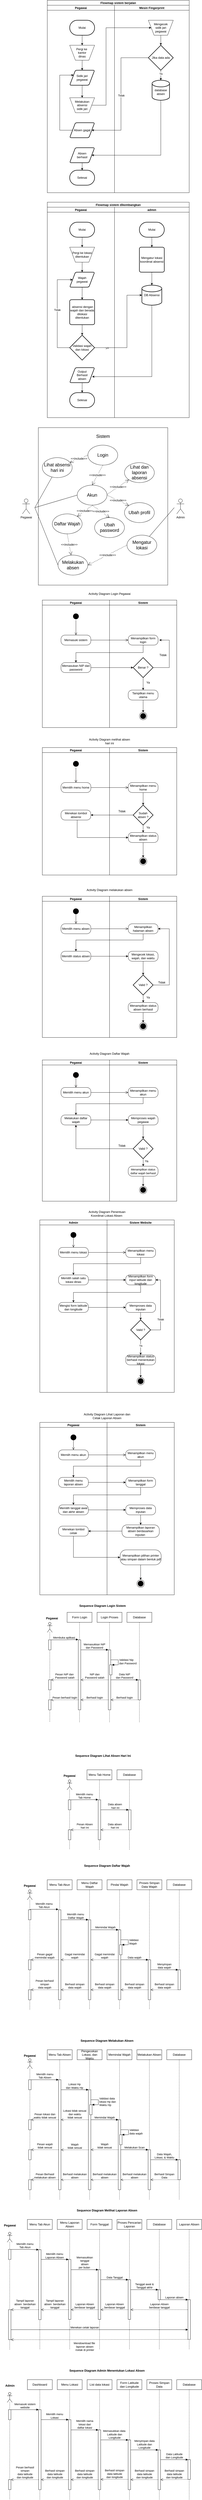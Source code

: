 <mxfile version="20.2.3" type="device"><diagram id="C5RBs43oDa-KdzZeNtuy" name="Page-1"><mxGraphModel dx="1730" dy="2237" grid="1" gridSize="10" guides="1" tooltips="1" connect="1" arrows="1" fold="1" page="1" pageScale="1" pageWidth="827" pageHeight="1169" math="0" shadow="0"><root><mxCell id="WIyWlLk6GJQsqaUBKTNV-0"/><mxCell id="WIyWlLk6GJQsqaUBKTNV-1" parent="WIyWlLk6GJQsqaUBKTNV-0"/><mxCell id="P4YuEy_L2Fs3lrk0Im7g-0" value="Flowmap sistem berjalan" style="swimlane;childLayout=stackLayout;resizeParent=1;resizeParentMax=0;startSize=20;" parent="WIyWlLk6GJQsqaUBKTNV-1" vertex="1"><mxGeometry x="190" y="-1080" width="570" height="770" as="geometry"/></mxCell><mxCell id="P4YuEy_L2Fs3lrk0Im7g-1" value="Pegawai" style="swimlane;startSize=20;" parent="P4YuEy_L2Fs3lrk0Im7g-0" vertex="1"><mxGeometry y="20" width="270" height="750" as="geometry"/></mxCell><mxCell id="P4YuEy_L2Fs3lrk0Im7g-2" value="Mesin Fingerprint" style="swimlane;startSize=20;" parent="P4YuEy_L2Fs3lrk0Im7g-0" vertex="1"><mxGeometry x="270" y="20" width="300" height="750" as="geometry"/></mxCell><mxCell id="CqxHumTkqH0A4PgeXa5D-2" value="Mulai" style="strokeWidth=2;html=1;shape=mxgraph.flowchart.terminator;whiteSpace=wrap;" parent="P4YuEy_L2Fs3lrk0Im7g-2" vertex="1"><mxGeometry x="-180" y="60" width="100" height="60" as="geometry"/></mxCell><mxCell id="CqxHumTkqH0A4PgeXa5D-5" value="Melakukan absensi &lt;br&gt;sidik jari" style="verticalLabelPosition=middle;verticalAlign=middle;html=1;shape=trapezoid;perimeter=trapezoidPerimeter;whiteSpace=wrap;size=0.23;arcSize=10;flipV=1;labelPosition=center;align=center;" parent="P4YuEy_L2Fs3lrk0Im7g-2" vertex="1"><mxGeometry x="-180" y="370" width="100" height="60" as="geometry"/></mxCell><mxCell id="CqxHumTkqH0A4PgeXa5D-9" value="" style="edgeStyle=orthogonalEdgeStyle;rounded=0;orthogonalLoop=1;jettySize=auto;html=1;" parent="P4YuEy_L2Fs3lrk0Im7g-2" source="CqxHumTkqH0A4PgeXa5D-7" target="CqxHumTkqH0A4PgeXa5D-5" edge="1"><mxGeometry relative="1" as="geometry"/></mxCell><mxCell id="CqxHumTkqH0A4PgeXa5D-7" value="Sidik jari &lt;br&gt;pegawai" style="shape=parallelogram;html=1;strokeWidth=2;perimeter=parallelogramPerimeter;whiteSpace=wrap;rounded=1;arcSize=12;size=0.23;" parent="P4YuEy_L2Fs3lrk0Im7g-2" vertex="1"><mxGeometry x="-180" y="260" width="100" height="60" as="geometry"/></mxCell><mxCell id="CqxHumTkqH0A4PgeXa5D-10" value="Mengecek &lt;br&gt;sidik jari &lt;br&gt;pegawai" style="verticalLabelPosition=middle;verticalAlign=middle;html=1;shape=trapezoid;perimeter=trapezoidPerimeter;whiteSpace=wrap;size=0.23;arcSize=10;flipV=1;labelPosition=center;align=center;" parent="P4YuEy_L2Fs3lrk0Im7g-2" vertex="1"><mxGeometry x="136" y="60" width="100" height="60" as="geometry"/></mxCell><mxCell id="CqxHumTkqH0A4PgeXa5D-14" style="edgeStyle=orthogonalEdgeStyle;rounded=0;orthogonalLoop=1;jettySize=auto;html=1;exitX=1;exitY=0.5;exitDx=0;exitDy=0;entryX=0;entryY=0.5;entryDx=0;entryDy=0;" parent="P4YuEy_L2Fs3lrk0Im7g-2" source="CqxHumTkqH0A4PgeXa5D-5" target="CqxHumTkqH0A4PgeXa5D-10" edge="1"><mxGeometry relative="1" as="geometry"><Array as="points"><mxPoint x="-34" y="400"/><mxPoint x="-34" y="90"/></Array></mxGeometry></mxCell><mxCell id="CqxHumTkqH0A4PgeXa5D-17" value="" style="edgeStyle=orthogonalEdgeStyle;rounded=0;orthogonalLoop=1;jettySize=auto;html=1;" parent="P4YuEy_L2Fs3lrk0Im7g-2" source="CqxHumTkqH0A4PgeXa5D-15" target="CqxHumTkqH0A4PgeXa5D-7" edge="1"><mxGeometry relative="1" as="geometry"/></mxCell><mxCell id="CqxHumTkqH0A4PgeXa5D-15" value="Pergi ke&amp;nbsp;&lt;br&gt;kantor &lt;br&gt;dinas" style="verticalLabelPosition=middle;verticalAlign=middle;html=1;shape=trapezoid;perimeter=trapezoidPerimeter;whiteSpace=wrap;size=0.23;arcSize=10;flipV=1;labelPosition=center;align=center;" parent="P4YuEy_L2Fs3lrk0Im7g-2" vertex="1"><mxGeometry x="-180" y="160" width="100" height="60" as="geometry"/></mxCell><mxCell id="CqxHumTkqH0A4PgeXa5D-16" value="" style="edgeStyle=orthogonalEdgeStyle;rounded=0;orthogonalLoop=1;jettySize=auto;html=1;" parent="P4YuEy_L2Fs3lrk0Im7g-2" source="CqxHumTkqH0A4PgeXa5D-2" target="CqxHumTkqH0A4PgeXa5D-15" edge="1"><mxGeometry relative="1" as="geometry"/></mxCell><mxCell id="CqxHumTkqH0A4PgeXa5D-18" value="JIka data ada" style="strokeWidth=2;html=1;shape=mxgraph.flowchart.decision;whiteSpace=wrap;" parent="P4YuEy_L2Fs3lrk0Im7g-2" vertex="1"><mxGeometry x="136" y="160" width="100" height="100" as="geometry"/></mxCell><mxCell id="CqxHumTkqH0A4PgeXa5D-19" value="" style="edgeStyle=orthogonalEdgeStyle;rounded=0;orthogonalLoop=1;jettySize=auto;html=1;" parent="P4YuEy_L2Fs3lrk0Im7g-2" source="CqxHumTkqH0A4PgeXa5D-10" target="CqxHumTkqH0A4PgeXa5D-18" edge="1"><mxGeometry relative="1" as="geometry"/></mxCell><mxCell id="CqxHumTkqH0A4PgeXa5D-21" value="&lt;br&gt;database absen" style="strokeWidth=2;html=1;shape=mxgraph.flowchart.database;whiteSpace=wrap;" parent="P4YuEy_L2Fs3lrk0Im7g-2" vertex="1"><mxGeometry x="151" y="300" width="70" height="80" as="geometry"/></mxCell><mxCell id="CqxHumTkqH0A4PgeXa5D-22" value="" style="edgeStyle=orthogonalEdgeStyle;rounded=0;orthogonalLoop=1;jettySize=auto;html=1;" parent="P4YuEy_L2Fs3lrk0Im7g-2" source="CqxHumTkqH0A4PgeXa5D-18" target="CqxHumTkqH0A4PgeXa5D-21" edge="1"><mxGeometry relative="1" as="geometry"/></mxCell><mxCell id="CqxHumTkqH0A4PgeXa5D-23" value="Ya" style="edgeLabel;html=1;align=center;verticalAlign=middle;resizable=0;points=[];" parent="CqxHumTkqH0A4PgeXa5D-22" vertex="1" connectable="0"><mxGeometry x="-0.329" relative="1" as="geometry"><mxPoint as="offset"/></mxGeometry></mxCell><mxCell id="CqxHumTkqH0A4PgeXa5D-32" style="edgeStyle=orthogonalEdgeStyle;rounded=0;orthogonalLoop=1;jettySize=auto;html=1;entryX=0;entryY=0.25;entryDx=0;entryDy=0;" parent="P4YuEy_L2Fs3lrk0Im7g-2" source="CqxHumTkqH0A4PgeXa5D-27" target="CqxHumTkqH0A4PgeXa5D-7" edge="1"><mxGeometry relative="1" as="geometry"><mxPoint x="-240" y="370" as="targetPoint"/><Array as="points"><mxPoint x="-220" y="500"/><mxPoint x="-220" y="280"/></Array></mxGeometry></mxCell><mxCell id="CqxHumTkqH0A4PgeXa5D-27" value="Absen gagal" style="shape=parallelogram;html=1;strokeWidth=2;perimeter=parallelogramPerimeter;whiteSpace=wrap;rounded=1;arcSize=12;size=0.23;" parent="P4YuEy_L2Fs3lrk0Im7g-2" vertex="1"><mxGeometry x="-180" y="470" width="100" height="60" as="geometry"/></mxCell><mxCell id="CqxHumTkqH0A4PgeXa5D-25" value="" style="edgeStyle=orthogonalEdgeStyle;rounded=0;orthogonalLoop=1;jettySize=auto;html=1;entryX=1;entryY=0.5;entryDx=0;entryDy=0;" parent="P4YuEy_L2Fs3lrk0Im7g-2" source="CqxHumTkqH0A4PgeXa5D-18" target="CqxHumTkqH0A4PgeXa5D-27" edge="1"><mxGeometry relative="1" as="geometry"><mxPoint x="26" y="270" as="targetPoint"/><Array as="points"><mxPoint x="26" y="210"/><mxPoint x="26" y="500"/></Array></mxGeometry></mxCell><mxCell id="CqxHumTkqH0A4PgeXa5D-26" value="Tidak" style="edgeLabel;html=1;align=center;verticalAlign=middle;resizable=0;points=[];" parent="CqxHumTkqH0A4PgeXa5D-25" vertex="1" connectable="0"><mxGeometry x="-0.183" y="1" relative="1" as="geometry"><mxPoint y="49" as="offset"/></mxGeometry></mxCell><mxCell id="CqxHumTkqH0A4PgeXa5D-30" value="Absen &lt;br&gt;berhasil" style="shape=parallelogram;html=1;strokeWidth=2;perimeter=parallelogramPerimeter;whiteSpace=wrap;rounded=1;arcSize=12;size=0.23;" parent="P4YuEy_L2Fs3lrk0Im7g-2" vertex="1"><mxGeometry x="-180" y="570" width="100" height="60" as="geometry"/></mxCell><mxCell id="CqxHumTkqH0A4PgeXa5D-28" value="" style="edgeStyle=orthogonalEdgeStyle;rounded=0;orthogonalLoop=1;jettySize=auto;html=1;entryX=1;entryY=0.5;entryDx=0;entryDy=0;" parent="P4YuEy_L2Fs3lrk0Im7g-2" source="CqxHumTkqH0A4PgeXa5D-21" target="CqxHumTkqH0A4PgeXa5D-30" edge="1"><mxGeometry relative="1" as="geometry"><mxPoint x="186" y="420" as="targetPoint"/><Array as="points"><mxPoint x="186" y="600"/></Array></mxGeometry></mxCell><mxCell id="CqxHumTkqH0A4PgeXa5D-33" value="Selesai" style="strokeWidth=2;html=1;shape=mxgraph.flowchart.terminator;whiteSpace=wrap;" parent="P4YuEy_L2Fs3lrk0Im7g-2" vertex="1"><mxGeometry x="-180" y="660" width="100" height="60" as="geometry"/></mxCell><mxCell id="CqxHumTkqH0A4PgeXa5D-34" value="" style="edgeStyle=orthogonalEdgeStyle;rounded=0;orthogonalLoop=1;jettySize=auto;html=1;" parent="P4YuEy_L2Fs3lrk0Im7g-2" source="CqxHumTkqH0A4PgeXa5D-30" target="CqxHumTkqH0A4PgeXa5D-33" edge="1"><mxGeometry relative="1" as="geometry"/></mxCell><mxCell id="vv-7muryeECdVL7z3540-25" value="Flowmap sistem dikembangkan" style="swimlane;childLayout=stackLayout;resizeParent=1;resizeParentMax=0;startSize=20;" parent="WIyWlLk6GJQsqaUBKTNV-1" vertex="1"><mxGeometry x="190" y="-272" width="570" height="862" as="geometry"/></mxCell><mxCell id="vv-7muryeECdVL7z3540-26" value="Pegawai" style="swimlane;startSize=20;" parent="vv-7muryeECdVL7z3540-25" vertex="1"><mxGeometry y="20" width="270" height="842" as="geometry"/></mxCell><mxCell id="vv-7muryeECdVL7z3540-57" value="" style="edgeStyle=orthogonalEdgeStyle;rounded=0;orthogonalLoop=1;jettySize=auto;html=1;" parent="vv-7muryeECdVL7z3540-26" source="vv-7muryeECdVL7z3540-50" target="vv-7muryeECdVL7z3540-56" edge="1"><mxGeometry relative="1" as="geometry"/></mxCell><mxCell id="vv-7muryeECdVL7z3540-50" value="&amp;nbsp;absensi dengan wajah dan berada dilokasi ditentukan" style="rounded=1;whiteSpace=wrap;html=1;absoluteArcSize=1;arcSize=14;strokeWidth=2;" parent="vv-7muryeECdVL7z3540-26" vertex="1"><mxGeometry x="90" y="370" width="100" height="100" as="geometry"/></mxCell><mxCell id="vv-7muryeECdVL7z3540-56" value="Validasi wajah dan lokasi" style="strokeWidth=2;html=1;shape=mxgraph.flowchart.decision;whiteSpace=wrap;" parent="vv-7muryeECdVL7z3540-26" vertex="1"><mxGeometry x="90" y="512" width="100" height="100" as="geometry"/></mxCell><mxCell id="vv-7muryeECdVL7z3540-66" value="" style="edgeStyle=orthogonalEdgeStyle;rounded=0;orthogonalLoop=1;jettySize=auto;html=1;" parent="vv-7muryeECdVL7z3540-26" source="vv-7muryeECdVL7z3540-63" target="vv-7muryeECdVL7z3540-65" edge="1"><mxGeometry relative="1" as="geometry"/></mxCell><mxCell id="vv-7muryeECdVL7z3540-63" value="Output &lt;br&gt;Berhasil &lt;br&gt;absen" style="shape=parallelogram;html=1;strokeWidth=2;perimeter=parallelogramPerimeter;whiteSpace=wrap;rounded=1;arcSize=12;size=0.23;" parent="vv-7muryeECdVL7z3540-26" vertex="1"><mxGeometry x="90" y="642" width="100" height="60" as="geometry"/></mxCell><mxCell id="vv-7muryeECdVL7z3540-65" value="Selesai" style="strokeWidth=2;html=1;shape=mxgraph.flowchart.terminator;whiteSpace=wrap;" parent="vv-7muryeECdVL7z3540-26" vertex="1"><mxGeometry x="90" y="742" width="100" height="60" as="geometry"/></mxCell><mxCell id="vv-7muryeECdVL7z3540-27" value="admin" style="swimlane;startSize=20;" parent="vv-7muryeECdVL7z3540-25" vertex="1"><mxGeometry x="270" y="20" width="300" height="842" as="geometry"/></mxCell><mxCell id="vv-7muryeECdVL7z3540-28" value="Mulai" style="strokeWidth=2;html=1;shape=mxgraph.flowchart.terminator;whiteSpace=wrap;" parent="vv-7muryeECdVL7z3540-27" vertex="1"><mxGeometry x="-180" y="60" width="100" height="60" as="geometry"/></mxCell><mxCell id="vv-7muryeECdVL7z3540-30" value="" style="edgeStyle=orthogonalEdgeStyle;rounded=0;orthogonalLoop=1;jettySize=auto;html=1;" parent="vv-7muryeECdVL7z3540-27" source="vv-7muryeECdVL7z3540-31" edge="1"><mxGeometry relative="1" as="geometry"><mxPoint x="-130" y="370.0" as="targetPoint"/></mxGeometry></mxCell><mxCell id="vv-7muryeECdVL7z3540-31" value="Wajah &lt;br&gt;pegawai" style="shape=parallelogram;html=1;strokeWidth=2;perimeter=parallelogramPerimeter;whiteSpace=wrap;rounded=1;arcSize=12;size=0.23;" parent="vv-7muryeECdVL7z3540-27" vertex="1"><mxGeometry x="-180" y="260" width="100" height="60" as="geometry"/></mxCell><mxCell id="vv-7muryeECdVL7z3540-34" value="" style="edgeStyle=orthogonalEdgeStyle;rounded=0;orthogonalLoop=1;jettySize=auto;html=1;" parent="vv-7muryeECdVL7z3540-27" source="vv-7muryeECdVL7z3540-35" target="vv-7muryeECdVL7z3540-31" edge="1"><mxGeometry relative="1" as="geometry"/></mxCell><mxCell id="vv-7muryeECdVL7z3540-35" value="Pergi ke lokasi ditentukan" style="verticalLabelPosition=middle;verticalAlign=middle;html=1;shape=trapezoid;perimeter=trapezoidPerimeter;whiteSpace=wrap;size=0.23;arcSize=10;flipV=1;labelPosition=center;align=center;" parent="vv-7muryeECdVL7z3540-27" vertex="1"><mxGeometry x="-180" y="160" width="100" height="60" as="geometry"/></mxCell><mxCell id="vv-7muryeECdVL7z3540-36" value="" style="edgeStyle=orthogonalEdgeStyle;rounded=0;orthogonalLoop=1;jettySize=auto;html=1;" parent="vv-7muryeECdVL7z3540-27" source="vv-7muryeECdVL7z3540-28" target="vv-7muryeECdVL7z3540-35" edge="1"><mxGeometry relative="1" as="geometry"/></mxCell><mxCell id="vv-7muryeECdVL7z3540-53" value="" style="edgeStyle=orthogonalEdgeStyle;rounded=0;orthogonalLoop=1;jettySize=auto;html=1;" parent="vv-7muryeECdVL7z3540-27" source="vv-7muryeECdVL7z3540-51" target="vv-7muryeECdVL7z3540-52" edge="1"><mxGeometry relative="1" as="geometry"/></mxCell><mxCell id="vv-7muryeECdVL7z3540-51" value="Mulai" style="strokeWidth=2;html=1;shape=mxgraph.flowchart.terminator;whiteSpace=wrap;" parent="vv-7muryeECdVL7z3540-27" vertex="1"><mxGeometry x="100" y="60" width="100" height="60" as="geometry"/></mxCell><mxCell id="vv-7muryeECdVL7z3540-55" value="" style="edgeStyle=orthogonalEdgeStyle;rounded=0;orthogonalLoop=1;jettySize=auto;html=1;" parent="vv-7muryeECdVL7z3540-27" source="vv-7muryeECdVL7z3540-52" target="vv-7muryeECdVL7z3540-54" edge="1"><mxGeometry relative="1" as="geometry"/></mxCell><mxCell id="vv-7muryeECdVL7z3540-52" value="Mengatur lokasi koordinat absensi" style="rounded=1;whiteSpace=wrap;html=1;absoluteArcSize=1;arcSize=14;strokeWidth=2;" parent="vv-7muryeECdVL7z3540-27" vertex="1"><mxGeometry x="100" y="160" width="100" height="100" as="geometry"/></mxCell><mxCell id="vv-7muryeECdVL7z3540-54" value="DB Absensi" style="strokeWidth=2;html=1;shape=mxgraph.flowchart.database;whiteSpace=wrap;" parent="vv-7muryeECdVL7z3540-27" vertex="1"><mxGeometry x="110" y="312" width="80" height="80" as="geometry"/></mxCell><mxCell id="vv-7muryeECdVL7z3540-58" style="edgeStyle=orthogonalEdgeStyle;rounded=0;orthogonalLoop=1;jettySize=auto;html=1;entryX=0;entryY=0.5;entryDx=0;entryDy=0;entryPerimeter=0;" parent="vv-7muryeECdVL7z3540-25" source="vv-7muryeECdVL7z3540-56" target="vv-7muryeECdVL7z3540-54" edge="1"><mxGeometry relative="1" as="geometry"><Array as="points"><mxPoint x="320" y="582"/><mxPoint x="320" y="372"/></Array></mxGeometry></mxCell><mxCell id="vv-7muryeECdVL7z3540-59" value="ya" style="edgeLabel;html=1;align=center;verticalAlign=middle;resizable=0;points=[];" parent="vv-7muryeECdVL7z3540-58" vertex="1" connectable="0"><mxGeometry x="-0.725" relative="1" as="geometry"><mxPoint x="-5" as="offset"/></mxGeometry></mxCell><mxCell id="vv-7muryeECdVL7z3540-61" style="edgeStyle=orthogonalEdgeStyle;rounded=0;orthogonalLoop=1;jettySize=auto;html=1;entryX=0;entryY=0.5;entryDx=0;entryDy=0;" parent="vv-7muryeECdVL7z3540-25" source="vv-7muryeECdVL7z3540-56" target="vv-7muryeECdVL7z3540-31" edge="1"><mxGeometry relative="1" as="geometry"><mxPoint x="40" y="312" as="targetPoint"/><Array as="points"><mxPoint x="40" y="582"/><mxPoint x="40" y="310"/></Array></mxGeometry></mxCell><mxCell id="vv-7muryeECdVL7z3540-62" value="Tidak" style="edgeLabel;html=1;align=center;verticalAlign=middle;resizable=0;points=[];" parent="vv-7muryeECdVL7z3540-61" vertex="1" connectable="0"><mxGeometry x="0.048" relative="1" as="geometry"><mxPoint as="offset"/></mxGeometry></mxCell><mxCell id="vv-7muryeECdVL7z3540-64" style="edgeStyle=orthogonalEdgeStyle;rounded=0;orthogonalLoop=1;jettySize=auto;html=1;entryX=0.903;entryY=0.6;entryDx=0;entryDy=0;entryPerimeter=0;" parent="vv-7muryeECdVL7z3540-25" source="vv-7muryeECdVL7z3540-54" target="vv-7muryeECdVL7z3540-63" edge="1"><mxGeometry relative="1" as="geometry"><Array as="points"><mxPoint x="420" y="698"/></Array></mxGeometry></mxCell><mxCell id="vv-7muryeECdVL7z3540-112" value="" style="html=1;" parent="WIyWlLk6GJQsqaUBKTNV-1" vertex="1"><mxGeometry x="154" y="630" width="520" height="630" as="geometry"/></mxCell><mxCell id="vv-7muryeECdVL7z3540-113" value="Pegawai" style="shape=umlActor;verticalLabelPosition=bottom;verticalAlign=top;html=1;" parent="WIyWlLk6GJQsqaUBKTNV-1" vertex="1"><mxGeometry x="90" y="915" width="30" height="60" as="geometry"/></mxCell><mxCell id="vv-7muryeECdVL7z3540-114" value="&lt;font style=&quot;font-size: 18px;&quot;&gt;Sistem&lt;/font&gt;" style="text;html=1;strokeColor=none;fillColor=none;align=center;verticalAlign=middle;whiteSpace=wrap;rounded=0;" parent="WIyWlLk6GJQsqaUBKTNV-1" vertex="1"><mxGeometry x="384" y="650" width="60" height="30" as="geometry"/></mxCell><mxCell id="vv-7muryeECdVL7z3540-118" value="Admin" style="shape=umlActor;verticalLabelPosition=bottom;verticalAlign=top;html=1;" parent="WIyWlLk6GJQsqaUBKTNV-1" vertex="1"><mxGeometry x="710" y="915" width="30" height="60" as="geometry"/></mxCell><mxCell id="vv-7muryeECdVL7z3540-119" value="Login" style="ellipse;whiteSpace=wrap;html=1;fontSize=18;" parent="WIyWlLk6GJQsqaUBKTNV-1" vertex="1"><mxGeometry x="353" y="700" width="120" height="80" as="geometry"/></mxCell><mxCell id="vv-7muryeECdVL7z3540-120" value="Mengatur lokasi" style="ellipse;whiteSpace=wrap;html=1;fontSize=18;" parent="WIyWlLk6GJQsqaUBKTNV-1" vertex="1"><mxGeometry x="510" y="1060" width="120" height="80" as="geometry"/></mxCell><mxCell id="vv-7muryeECdVL7z3540-123" value="Lihat absensi hari ini" style="ellipse;whiteSpace=wrap;html=1;fontSize=18;" parent="WIyWlLk6GJQsqaUBKTNV-1" vertex="1"><mxGeometry x="170" y="750" width="120" height="80" as="geometry"/></mxCell><mxCell id="vv-7muryeECdVL7z3540-124" value="Lihat dan laporan absensi" style="ellipse;whiteSpace=wrap;html=1;fontSize=18;" parent="WIyWlLk6GJQsqaUBKTNV-1" vertex="1"><mxGeometry x="500" y="770" width="120" height="80" as="geometry"/></mxCell><mxCell id="vv-7muryeECdVL7z3540-125" value="Melakukan absen" style="ellipse;whiteSpace=wrap;html=1;fontSize=18;" parent="WIyWlLk6GJQsqaUBKTNV-1" vertex="1"><mxGeometry x="233" y="1140" width="120" height="80" as="geometry"/></mxCell><mxCell id="vv-7muryeECdVL7z3540-126" value="Daftar Wajah" style="ellipse;whiteSpace=wrap;html=1;fontSize=18;" parent="WIyWlLk6GJQsqaUBKTNV-1" vertex="1"><mxGeometry x="210" y="975" width="120" height="80" as="geometry"/></mxCell><mxCell id="vv-7muryeECdVL7z3540-127" value="Ubah profil" style="ellipse;whiteSpace=wrap;html=1;fontSize=18;" parent="WIyWlLk6GJQsqaUBKTNV-1" vertex="1"><mxGeometry x="500" y="930" width="120" height="80" as="geometry"/></mxCell><mxCell id="vv-7muryeECdVL7z3540-128" value="Ubah password" style="ellipse;whiteSpace=wrap;html=1;fontSize=18;" parent="WIyWlLk6GJQsqaUBKTNV-1" vertex="1"><mxGeometry x="380" y="990" width="120" height="80" as="geometry"/></mxCell><mxCell id="vv-7muryeECdVL7z3540-142" value="" style="endArrow=none;html=1;rounded=0;fontSize=12;" parent="WIyWlLk6GJQsqaUBKTNV-1" target="vv-7muryeECdVL7z3540-123" edge="1"><mxGeometry width="50" height="50" relative="1" as="geometry"><mxPoint x="140" y="950" as="sourcePoint"/><mxPoint x="510" y="960" as="targetPoint"/></mxGeometry></mxCell><mxCell id="vv-7muryeECdVL7z3540-151" value="" style="endArrow=none;html=1;rounded=0;fontSize=12;" parent="WIyWlLk6GJQsqaUBKTNV-1" source="vv-7muryeECdVL7z3540-120" edge="1"><mxGeometry width="50" height="50" relative="1" as="geometry"><mxPoint x="250" y="960" as="sourcePoint"/><mxPoint x="700" y="950" as="targetPoint"/></mxGeometry></mxCell><mxCell id="vv-7muryeECdVL7z3540-158" value="&amp;lt;&amp;lt;include&amp;gt;&amp;gt;" style="endArrow=open;endSize=12;dashed=1;html=1;rounded=0;fontSize=12;exitX=0;exitY=0.5;exitDx=0;exitDy=0;entryX=1;entryY=0.5;entryDx=0;entryDy=0;" parent="WIyWlLk6GJQsqaUBKTNV-1" source="vv-7muryeECdVL7z3540-120" target="vv-7muryeECdVL7z3540-125" edge="1"><mxGeometry width="160" relative="1" as="geometry"><mxPoint x="200" y="940" as="sourcePoint"/><mxPoint x="360" y="940" as="targetPoint"/></mxGeometry></mxCell><mxCell id="vv-7muryeECdVL7z3540-159" value="&amp;lt;&amp;lt;include&amp;gt;&amp;gt;" style="endArrow=open;endSize=12;dashed=1;html=1;rounded=0;fontSize=12;exitX=0.5;exitY=1;exitDx=0;exitDy=0;" parent="WIyWlLk6GJQsqaUBKTNV-1" source="vv-7muryeECdVL7z3540-126" target="vv-7muryeECdVL7z3540-125" edge="1"><mxGeometry width="160" relative="1" as="geometry"><mxPoint x="600" y="1080" as="sourcePoint"/><mxPoint x="512.426" y="1131.716" as="targetPoint"/></mxGeometry></mxCell><mxCell id="vv-7muryeECdVL7z3540-163" value="Akun" style="ellipse;whiteSpace=wrap;html=1;fontSize=18;" parent="WIyWlLk6GJQsqaUBKTNV-1" vertex="1"><mxGeometry x="310" y="860" width="120" height="80" as="geometry"/></mxCell><mxCell id="vv-7muryeECdVL7z3540-164" value="&amp;lt;&amp;lt;include&amp;gt;&amp;gt;" style="endArrow=open;endSize=12;dashed=1;html=1;rounded=0;fontSize=12;exitX=0;exitY=0.5;exitDx=0;exitDy=0;" parent="WIyWlLk6GJQsqaUBKTNV-1" source="vv-7muryeECdVL7z3540-119" target="vv-7muryeECdVL7z3540-123" edge="1"><mxGeometry width="160" relative="1" as="geometry"><mxPoint x="310" y="870" as="sourcePoint"/><mxPoint x="470" y="870" as="targetPoint"/></mxGeometry></mxCell><mxCell id="vv-7muryeECdVL7z3540-167" value="&amp;lt;&amp;lt;include&amp;gt;&amp;gt;" style="endArrow=open;endSize=12;dashed=1;html=1;rounded=0;fontSize=12;exitX=0.5;exitY=1;exitDx=0;exitDy=0;entryX=0.5;entryY=0;entryDx=0;entryDy=0;" parent="WIyWlLk6GJQsqaUBKTNV-1" source="vv-7muryeECdVL7z3540-119" target="vv-7muryeECdVL7z3540-163" edge="1"><mxGeometry width="160" relative="1" as="geometry"><mxPoint x="230" y="940" as="sourcePoint"/><mxPoint x="390" y="940" as="targetPoint"/></mxGeometry></mxCell><mxCell id="vv-7muryeECdVL7z3540-169" value="" style="endArrow=none;html=1;rounded=0;fontSize=12;entryX=0;entryY=0.5;entryDx=0;entryDy=0;" parent="WIyWlLk6GJQsqaUBKTNV-1" target="vv-7muryeECdVL7z3540-163" edge="1"><mxGeometry width="50" height="50" relative="1" as="geometry"><mxPoint x="140" y="950" as="sourcePoint"/><mxPoint x="218.933" y="837.453" as="targetPoint"/></mxGeometry></mxCell><mxCell id="vv-7muryeECdVL7z3540-171" value="&amp;lt;&amp;lt;include&amp;gt;&amp;gt;" style="endArrow=open;endSize=12;dashed=1;html=1;rounded=0;fontSize=12;exitX=1.01;exitY=0.455;exitDx=0;exitDy=0;exitPerimeter=0;" parent="WIyWlLk6GJQsqaUBKTNV-1" source="vv-7muryeECdVL7z3540-163" target="vv-7muryeECdVL7z3540-124" edge="1"><mxGeometry width="160" relative="1" as="geometry"><mxPoint x="370" y="900" as="sourcePoint"/><mxPoint x="540" y="820" as="targetPoint"/></mxGeometry></mxCell><mxCell id="vv-7muryeECdVL7z3540-173" value="&amp;lt;&amp;lt;include&amp;gt;&amp;gt;" style="endArrow=open;endSize=12;dashed=1;html=1;rounded=0;fontSize=12;exitX=1;exitY=0.5;exitDx=0;exitDy=0;entryX=0;entryY=0;entryDx=0;entryDy=0;" parent="WIyWlLk6GJQsqaUBKTNV-1" source="vv-7muryeECdVL7z3540-163" target="vv-7muryeECdVL7z3540-127" edge="1"><mxGeometry width="160" relative="1" as="geometry"><mxPoint x="362.426" y="881.716" as="sourcePoint"/><mxPoint x="531.001" y="902.723" as="targetPoint"/></mxGeometry></mxCell><mxCell id="vv-7muryeECdVL7z3540-174" value="&amp;lt;&amp;lt;include&amp;gt;&amp;gt;" style="endArrow=open;endSize=12;dashed=1;html=1;rounded=0;fontSize=12;exitX=0.519;exitY=0.999;exitDx=0;exitDy=0;exitPerimeter=0;" parent="WIyWlLk6GJQsqaUBKTNV-1" source="vv-7muryeECdVL7z3540-163" target="vv-7muryeECdVL7z3540-126" edge="1"><mxGeometry width="160" relative="1" as="geometry"><mxPoint x="380" y="910" as="sourcePoint"/><mxPoint x="427.574" y="961.716" as="targetPoint"/></mxGeometry></mxCell><mxCell id="vv-7muryeECdVL7z3540-175" value="&amp;lt;&amp;lt;include&amp;gt;&amp;gt;" style="endArrow=open;endSize=12;dashed=1;html=1;rounded=0;fontSize=12;exitX=0.5;exitY=1;exitDx=0;exitDy=0;entryX=0.5;entryY=0;entryDx=0;entryDy=0;" parent="WIyWlLk6GJQsqaUBKTNV-1" source="vv-7muryeECdVL7z3540-163" target="vv-7muryeECdVL7z3540-128" edge="1"><mxGeometry width="160" relative="1" as="geometry"><mxPoint x="322.28" y="949.92" as="sourcePoint"/><mxPoint x="386.896" y="1053.084" as="targetPoint"/></mxGeometry></mxCell><mxCell id="vv-7muryeECdVL7z3540-177" value="" style="endArrow=none;html=1;rounded=0;fontSize=12;entryX=0;entryY=0.5;entryDx=0;entryDy=0;" parent="WIyWlLk6GJQsqaUBKTNV-1" target="vv-7muryeECdVL7z3540-125" edge="1"><mxGeometry width="50" height="50" relative="1" as="geometry"><mxPoint x="140" y="950" as="sourcePoint"/><mxPoint x="320" y="910" as="targetPoint"/></mxGeometry></mxCell><mxCell id="vv-7muryeECdVL7z3540-178" value="" style="swimlane;childLayout=stackLayout;resizeParent=1;resizeParentMax=0;startSize=0;" parent="WIyWlLk6GJQsqaUBKTNV-1" vertex="1"><mxGeometry x="170" y="1320" width="540" height="510" as="geometry"><mxRectangle x="170" y="1290" width="50" height="40" as="alternateBounds"/></mxGeometry></mxCell><mxCell id="vv-7muryeECdVL7z3540-179" value="Pegawai" style="swimlane;startSize=20;" parent="vv-7muryeECdVL7z3540-178" vertex="1"><mxGeometry width="270" height="510" as="geometry"/></mxCell><mxCell id="vv-7muryeECdVL7z3540-203" value="" style="ellipse;html=1;shape=startState;fillColor=#000000;strokeColor=#030000;fontSize=12;" parent="vv-7muryeECdVL7z3540-179" vertex="1"><mxGeometry x="120" y="50" width="30" height="30" as="geometry"/></mxCell><mxCell id="vv-7muryeECdVL7z3540-204" value="" style="edgeStyle=orthogonalEdgeStyle;html=1;verticalAlign=bottom;endArrow=open;endSize=8;strokeColor=#030000;rounded=0;fontSize=12;" parent="vv-7muryeECdVL7z3540-179" source="vv-7muryeECdVL7z3540-203" edge="1"><mxGeometry relative="1" as="geometry"><mxPoint x="135" y="140" as="targetPoint"/></mxGeometry></mxCell><mxCell id="vv-7muryeECdVL7z3540-205" value="Memasuki sistem" style="rounded=1;whiteSpace=wrap;html=1;arcSize=40;fontColor=#000000;fillColor=#FFFFFF;strokeColor=#030000;fontSize=12;" parent="vv-7muryeECdVL7z3540-179" vertex="1"><mxGeometry x="75" y="140" width="120" height="40" as="geometry"/></mxCell><mxCell id="vv-7muryeECdVL7z3540-208" value="Memasukan NIP dan password" style="rounded=1;whiteSpace=wrap;html=1;arcSize=40;fontColor=#000000;fillColor=#FFFFFF;strokeColor=#030000;fontSize=12;" parent="vv-7muryeECdVL7z3540-179" vertex="1"><mxGeometry x="75" y="250" width="120" height="40" as="geometry"/></mxCell><mxCell id="vv-7muryeECdVL7z3540-186" value="Sistem" style="swimlane;startSize=20;" parent="vv-7muryeECdVL7z3540-178" vertex="1"><mxGeometry x="270" width="270" height="510" as="geometry"/></mxCell><mxCell id="vv-7muryeECdVL7z3540-207" value="Menampilkan form login" style="rounded=1;whiteSpace=wrap;html=1;arcSize=40;fontColor=#000000;fillColor=#FFFFFF;strokeColor=#030000;fontSize=12;" parent="vv-7muryeECdVL7z3540-186" vertex="1"><mxGeometry x="75" y="140" width="120" height="40" as="geometry"/></mxCell><mxCell id="vv-7muryeECdVL7z3540-214" style="edgeStyle=orthogonalEdgeStyle;rounded=0;orthogonalLoop=1;jettySize=auto;html=1;entryX=1.042;entryY=0.5;entryDx=0;entryDy=0;entryPerimeter=0;fontSize=12;strokeColor=#030000;exitX=1;exitY=0.5;exitDx=0;exitDy=0;exitPerimeter=0;" parent="vv-7muryeECdVL7z3540-186" source="vv-7muryeECdVL7z3540-211" target="vv-7muryeECdVL7z3540-207" edge="1"><mxGeometry relative="1" as="geometry"><Array as="points"><mxPoint x="240" y="270"/><mxPoint x="240" y="160"/></Array></mxGeometry></mxCell><mxCell id="vv-7muryeECdVL7z3540-217" value="" style="edgeStyle=orthogonalEdgeStyle;rounded=0;orthogonalLoop=1;jettySize=auto;html=1;fontSize=12;strokeColor=#030000;" parent="vv-7muryeECdVL7z3540-186" source="vv-7muryeECdVL7z3540-211" target="vv-7muryeECdVL7z3540-216" edge="1"><mxGeometry relative="1" as="geometry"/></mxCell><mxCell id="vv-7muryeECdVL7z3540-211" value="Benar ?" style="strokeWidth=2;html=1;shape=mxgraph.flowchart.decision;whiteSpace=wrap;fontSize=12;fillColor=#FFFFFF;" parent="vv-7muryeECdVL7z3540-186" vertex="1"><mxGeometry x="95" y="230" width="80" height="80" as="geometry"/></mxCell><mxCell id="vv-7muryeECdVL7z3540-215" value="Tidak" style="text;html=1;strokeColor=none;fillColor=none;align=center;verticalAlign=middle;whiteSpace=wrap;rounded=0;fontSize=12;" parent="vv-7muryeECdVL7z3540-186" vertex="1"><mxGeometry x="195" y="210" width="40" height="20" as="geometry"/></mxCell><mxCell id="vv-7muryeECdVL7z3540-220" value="" style="edgeStyle=orthogonalEdgeStyle;rounded=0;orthogonalLoop=1;jettySize=auto;html=1;fontSize=12;strokeColor=#030000;" parent="vv-7muryeECdVL7z3540-186" source="vv-7muryeECdVL7z3540-216" target="vv-7muryeECdVL7z3540-219" edge="1"><mxGeometry relative="1" as="geometry"/></mxCell><mxCell id="vv-7muryeECdVL7z3540-216" value="Tampilkan menu utama" style="rounded=1;whiteSpace=wrap;html=1;arcSize=40;fontColor=#000000;fillColor=#FFFFFF;strokeColor=#030000;fontSize=12;" parent="vv-7muryeECdVL7z3540-186" vertex="1"><mxGeometry x="75" y="360" width="120" height="40" as="geometry"/></mxCell><mxCell id="vv-7muryeECdVL7z3540-218" value="Ya" style="text;html=1;strokeColor=none;fillColor=none;align=center;verticalAlign=middle;whiteSpace=wrap;rounded=0;fontSize=12;" parent="vv-7muryeECdVL7z3540-186" vertex="1"><mxGeometry x="135" y="320" width="40" height="20" as="geometry"/></mxCell><mxCell id="vv-7muryeECdVL7z3540-219" value="" style="ellipse;html=1;shape=endState;fillColor=#000000;strokeColor=#030000;fontSize=12;" parent="vv-7muryeECdVL7z3540-186" vertex="1"><mxGeometry x="120" y="449" width="30" height="30" as="geometry"/></mxCell><mxCell id="vv-7muryeECdVL7z3540-206" value="" style="edgeStyle=orthogonalEdgeStyle;html=1;verticalAlign=bottom;endArrow=open;endSize=8;strokeColor=#030000;rounded=0;fontSize=12;" parent="vv-7muryeECdVL7z3540-178" source="vv-7muryeECdVL7z3540-205" target="vv-7muryeECdVL7z3540-207" edge="1"><mxGeometry relative="1" as="geometry"><mxPoint x="340" y="160" as="targetPoint"/></mxGeometry></mxCell><mxCell id="vv-7muryeECdVL7z3540-210" style="edgeStyle=orthogonalEdgeStyle;rounded=0;orthogonalLoop=1;jettySize=auto;html=1;entryX=0.5;entryY=0;entryDx=0;entryDy=0;fontSize=12;" parent="vv-7muryeECdVL7z3540-178" source="vv-7muryeECdVL7z3540-207" target="vv-7muryeECdVL7z3540-208" edge="1"><mxGeometry relative="1" as="geometry"><Array as="points"><mxPoint x="405" y="210"/><mxPoint x="135" y="210"/></Array></mxGeometry></mxCell><mxCell id="vv-7muryeECdVL7z3540-212" style="edgeStyle=orthogonalEdgeStyle;rounded=0;orthogonalLoop=1;jettySize=auto;html=1;fontSize=12;strokeColor=#030000;entryX=0;entryY=0.5;entryDx=0;entryDy=0;entryPerimeter=0;" parent="vv-7muryeECdVL7z3540-178" source="vv-7muryeECdVL7z3540-208" target="vv-7muryeECdVL7z3540-211" edge="1"><mxGeometry relative="1" as="geometry"><mxPoint x="360" y="270" as="targetPoint"/></mxGeometry></mxCell><mxCell id="vv-7muryeECdVL7z3540-221" value="Activity Diagram Login Pegawai" style="text;html=1;strokeColor=none;fillColor=none;align=center;verticalAlign=middle;whiteSpace=wrap;rounded=0;fontSize=12;" parent="WIyWlLk6GJQsqaUBKTNV-1" vertex="1"><mxGeometry x="345" y="1280" width="190" height="30" as="geometry"/></mxCell><mxCell id="vv-7muryeECdVL7z3540-222" value="" style="swimlane;childLayout=stackLayout;resizeParent=1;resizeParentMax=0;startSize=0;" parent="WIyWlLk6GJQsqaUBKTNV-1" vertex="1"><mxGeometry x="170" y="1910" width="540" height="510" as="geometry"><mxRectangle x="170" y="1290" width="50" height="40" as="alternateBounds"/></mxGeometry></mxCell><mxCell id="vv-7muryeECdVL7z3540-223" value="Pegawai" style="swimlane;startSize=20;" parent="vv-7muryeECdVL7z3540-222" vertex="1"><mxGeometry width="270" height="510" as="geometry"/></mxCell><mxCell id="vv-7muryeECdVL7z3540-224" value="" style="ellipse;html=1;shape=startState;fillColor=#000000;strokeColor=#030000;fontSize=12;" parent="vv-7muryeECdVL7z3540-223" vertex="1"><mxGeometry x="120" y="50" width="30" height="30" as="geometry"/></mxCell><mxCell id="vv-7muryeECdVL7z3540-225" value="" style="edgeStyle=orthogonalEdgeStyle;html=1;verticalAlign=bottom;endArrow=open;endSize=8;strokeColor=#030000;rounded=0;fontSize=12;" parent="vv-7muryeECdVL7z3540-223" source="vv-7muryeECdVL7z3540-224" edge="1"><mxGeometry relative="1" as="geometry"><mxPoint x="135" y="140" as="targetPoint"/></mxGeometry></mxCell><mxCell id="vv-7muryeECdVL7z3540-226" value="Memilih menu home" style="rounded=1;whiteSpace=wrap;html=1;arcSize=40;fontColor=#000000;fillColor=#FFFFFF;strokeColor=#030000;fontSize=12;" parent="vv-7muryeECdVL7z3540-223" vertex="1"><mxGeometry x="75" y="140" width="120" height="40" as="geometry"/></mxCell><mxCell id="vv-7muryeECdVL7z3540-245" value="Menekan tombol absensi" style="rounded=1;whiteSpace=wrap;html=1;arcSize=40;fontColor=#000000;fillColor=#FFFFFF;strokeColor=#030000;fontSize=12;" parent="vv-7muryeECdVL7z3540-223" vertex="1"><mxGeometry x="75" y="250" width="120" height="40" as="geometry"/></mxCell><mxCell id="vv-7muryeECdVL7z3540-228" value="Sistem" style="swimlane;startSize=20;" parent="vv-7muryeECdVL7z3540-222" vertex="1"><mxGeometry x="270" width="270" height="510" as="geometry"/></mxCell><mxCell id="vv-7muryeECdVL7z3540-244" value="" style="edgeStyle=orthogonalEdgeStyle;rounded=0;orthogonalLoop=1;jettySize=auto;html=1;fontSize=12;strokeColor=#030000;" parent="vv-7muryeECdVL7z3540-228" source="vv-7muryeECdVL7z3540-229" target="vv-7muryeECdVL7z3540-232" edge="1"><mxGeometry relative="1" as="geometry"/></mxCell><mxCell id="vv-7muryeECdVL7z3540-229" value="Menampilkan menu home" style="rounded=1;whiteSpace=wrap;html=1;arcSize=40;fontColor=#000000;fillColor=#FFFFFF;strokeColor=#030000;fontSize=12;" parent="vv-7muryeECdVL7z3540-228" vertex="1"><mxGeometry x="75" y="140" width="120" height="40" as="geometry"/></mxCell><mxCell id="vv-7muryeECdVL7z3540-249" value="" style="edgeStyle=orthogonalEdgeStyle;rounded=0;orthogonalLoop=1;jettySize=auto;html=1;fontSize=12;strokeColor=#030000;" parent="vv-7muryeECdVL7z3540-228" source="vv-7muryeECdVL7z3540-232" target="vv-7muryeECdVL7z3540-248" edge="1"><mxGeometry relative="1" as="geometry"/></mxCell><mxCell id="vv-7muryeECdVL7z3540-232" value="Sudah &lt;br&gt;absen ?" style="strokeWidth=2;html=1;shape=mxgraph.flowchart.decision;whiteSpace=wrap;fontSize=12;fillColor=#FFFFFF;" parent="vv-7muryeECdVL7z3540-228" vertex="1"><mxGeometry x="95" y="230" width="80" height="80" as="geometry"/></mxCell><mxCell id="vv-7muryeECdVL7z3540-237" value="" style="ellipse;html=1;shape=endState;fillColor=#000000;strokeColor=#030000;fontSize=12;" parent="vv-7muryeECdVL7z3540-228" vertex="1"><mxGeometry x="120" y="440" width="30" height="30" as="geometry"/></mxCell><mxCell id="vv-7muryeECdVL7z3540-247" value="Tidak" style="text;html=1;strokeColor=none;fillColor=none;align=center;verticalAlign=middle;whiteSpace=wrap;rounded=0;fontSize=12;" parent="vv-7muryeECdVL7z3540-228" vertex="1"><mxGeometry x="30" y="245" width="40" height="20" as="geometry"/></mxCell><mxCell id="vv-7muryeECdVL7z3540-252" style="edgeStyle=orthogonalEdgeStyle;rounded=0;orthogonalLoop=1;jettySize=auto;html=1;entryX=0.5;entryY=0;entryDx=0;entryDy=0;fontSize=12;strokeColor=#030000;" parent="vv-7muryeECdVL7z3540-228" source="vv-7muryeECdVL7z3540-248" target="vv-7muryeECdVL7z3540-237" edge="1"><mxGeometry relative="1" as="geometry"/></mxCell><mxCell id="vv-7muryeECdVL7z3540-248" value="Menampilkan status absen" style="rounded=1;whiteSpace=wrap;html=1;arcSize=40;fontColor=#000000;fillColor=#FFFFFF;strokeColor=#030000;fontSize=12;" parent="vv-7muryeECdVL7z3540-228" vertex="1"><mxGeometry x="75" y="340" width="120" height="40" as="geometry"/></mxCell><mxCell id="vv-7muryeECdVL7z3540-250" value="Ya" style="text;html=1;strokeColor=none;fillColor=none;align=center;verticalAlign=middle;whiteSpace=wrap;rounded=0;fontSize=12;" parent="vv-7muryeECdVL7z3540-228" vertex="1"><mxGeometry x="135" y="310" width="40" height="20" as="geometry"/></mxCell><mxCell id="vv-7muryeECdVL7z3540-240" value="" style="edgeStyle=orthogonalEdgeStyle;html=1;verticalAlign=bottom;endArrow=open;endSize=8;strokeColor=#030000;rounded=0;fontSize=12;" parent="vv-7muryeECdVL7z3540-222" source="vv-7muryeECdVL7z3540-226" target="vv-7muryeECdVL7z3540-229" edge="1"><mxGeometry relative="1" as="geometry"><mxPoint x="340" y="160" as="targetPoint"/></mxGeometry></mxCell><mxCell id="vv-7muryeECdVL7z3540-246" style="edgeStyle=orthogonalEdgeStyle;rounded=0;orthogonalLoop=1;jettySize=auto;html=1;entryX=1;entryY=0.5;entryDx=0;entryDy=0;fontSize=12;strokeColor=#030000;" parent="vv-7muryeECdVL7z3540-222" source="vv-7muryeECdVL7z3540-232" target="vv-7muryeECdVL7z3540-245" edge="1"><mxGeometry relative="1" as="geometry"/></mxCell><mxCell id="vv-7muryeECdVL7z3540-251" style="edgeStyle=orthogonalEdgeStyle;rounded=0;orthogonalLoop=1;jettySize=auto;html=1;entryX=0;entryY=0.5;entryDx=0;entryDy=0;fontSize=12;strokeColor=#030000;" parent="vv-7muryeECdVL7z3540-222" source="vv-7muryeECdVL7z3540-245" target="vv-7muryeECdVL7z3540-248" edge="1"><mxGeometry relative="1" as="geometry"><Array as="points"><mxPoint x="140" y="360"/></Array></mxGeometry></mxCell><mxCell id="vv-7muryeECdVL7z3540-243" value="Activity Diagram melihat absen hari ini" style="text;html=1;strokeColor=none;fillColor=none;align=center;verticalAlign=middle;whiteSpace=wrap;rounded=0;fontSize=12;" parent="WIyWlLk6GJQsqaUBKTNV-1" vertex="1"><mxGeometry x="345" y="1870" width="190" height="30" as="geometry"/></mxCell><mxCell id="vv-7muryeECdVL7z3540-272" value="" style="swimlane;childLayout=stackLayout;resizeParent=1;resizeParentMax=0;startSize=0;" parent="WIyWlLk6GJQsqaUBKTNV-1" vertex="1"><mxGeometry x="170" y="2505" width="540" height="565" as="geometry"><mxRectangle x="170" y="1290" width="50" height="40" as="alternateBounds"/></mxGeometry></mxCell><mxCell id="vv-7muryeECdVL7z3540-288" value="" style="edgeStyle=orthogonalEdgeStyle;html=1;verticalAlign=bottom;endArrow=open;endSize=8;strokeColor=#030000;rounded=0;fontSize=12;" parent="vv-7muryeECdVL7z3540-272" source="vv-7muryeECdVL7z3540-276" target="vv-7muryeECdVL7z3540-280" edge="1"><mxGeometry relative="1" as="geometry"><mxPoint x="340" y="130" as="targetPoint"/></mxGeometry></mxCell><mxCell id="vv-7muryeECdVL7z3540-292" style="edgeStyle=orthogonalEdgeStyle;rounded=0;orthogonalLoop=1;jettySize=auto;html=1;entryX=0.5;entryY=0;entryDx=0;entryDy=0;fontSize=12;strokeColor=#030000;" parent="vv-7muryeECdVL7z3540-272" source="vv-7muryeECdVL7z3540-280" target="vv-7muryeECdVL7z3540-277" edge="1"><mxGeometry relative="1" as="geometry"><Array as="points"><mxPoint x="405" y="175"/><mxPoint x="135" y="175"/></Array></mxGeometry></mxCell><mxCell id="vv-7muryeECdVL7z3540-295" style="edgeStyle=orthogonalEdgeStyle;rounded=0;orthogonalLoop=1;jettySize=auto;html=1;fontSize=12;strokeColor=#030000;" parent="vv-7muryeECdVL7z3540-272" source="vv-7muryeECdVL7z3540-277" target="vv-7muryeECdVL7z3540-294" edge="1"><mxGeometry relative="1" as="geometry"/></mxCell><mxCell id="vv-7muryeECdVL7z3540-273" value="Pegawai" style="swimlane;startSize=20;" parent="vv-7muryeECdVL7z3540-272" vertex="1"><mxGeometry width="270" height="565" as="geometry"/></mxCell><mxCell id="vv-7muryeECdVL7z3540-274" value="" style="ellipse;html=1;shape=startState;fillColor=#000000;strokeColor=#030000;fontSize=12;" parent="vv-7muryeECdVL7z3540-273" vertex="1"><mxGeometry x="120" y="45" width="30" height="30" as="geometry"/></mxCell><mxCell id="vv-7muryeECdVL7z3540-275" value="" style="edgeStyle=orthogonalEdgeStyle;html=1;verticalAlign=bottom;endArrow=open;endSize=8;strokeColor=#030000;rounded=0;fontSize=12;" parent="vv-7muryeECdVL7z3540-273" edge="1"><mxGeometry relative="1" as="geometry"><mxPoint x="135" y="110" as="targetPoint"/><mxPoint x="135" y="65" as="sourcePoint"/></mxGeometry></mxCell><mxCell id="vv-7muryeECdVL7z3540-276" value="Memilih menu absen" style="rounded=1;whiteSpace=wrap;html=1;arcSize=40;fontColor=#000000;fillColor=#FFFFFF;strokeColor=#030000;fontSize=12;" parent="vv-7muryeECdVL7z3540-273" vertex="1"><mxGeometry x="75" y="110" width="120" height="40" as="geometry"/></mxCell><mxCell id="vv-7muryeECdVL7z3540-277" value="Memilih status absen" style="rounded=1;whiteSpace=wrap;html=1;arcSize=40;fontColor=#000000;fillColor=#FFFFFF;strokeColor=#030000;fontSize=12;" parent="vv-7muryeECdVL7z3540-273" vertex="1"><mxGeometry x="75" y="220" width="120" height="40" as="geometry"/></mxCell><mxCell id="vv-7muryeECdVL7z3540-278" value="Sistem" style="swimlane;startSize=20;" parent="vv-7muryeECdVL7z3540-272" vertex="1"><mxGeometry x="270" width="270" height="565" as="geometry"/></mxCell><mxCell id="vv-7muryeECdVL7z3540-280" value="Menampilkan halaman absen" style="rounded=1;whiteSpace=wrap;html=1;arcSize=40;fontColor=#000000;fillColor=#FFFFFF;strokeColor=#030000;fontSize=12;" parent="vv-7muryeECdVL7z3540-278" vertex="1"><mxGeometry x="75" y="110" width="120" height="40" as="geometry"/></mxCell><mxCell id="vv-7muryeECdVL7z3540-281" value="" style="edgeStyle=orthogonalEdgeStyle;rounded=0;orthogonalLoop=1;jettySize=auto;html=1;fontSize=12;strokeColor=#030000;" parent="vv-7muryeECdVL7z3540-278" target="vv-7muryeECdVL7z3540-286" edge="1"><mxGeometry relative="1" as="geometry"><mxPoint x="135.0" y="395" as="sourcePoint"/></mxGeometry></mxCell><mxCell id="vv-7muryeECdVL7z3540-283" value="" style="ellipse;html=1;shape=endState;fillColor=#000000;strokeColor=#030000;fontSize=12;" parent="vv-7muryeECdVL7z3540-278" vertex="1"><mxGeometry x="120" y="505" width="30" height="30" as="geometry"/></mxCell><mxCell id="vv-7muryeECdVL7z3540-285" style="edgeStyle=orthogonalEdgeStyle;rounded=0;orthogonalLoop=1;jettySize=auto;html=1;fontSize=12;strokeColor=#030000;" parent="vv-7muryeECdVL7z3540-278" source="vv-7muryeECdVL7z3540-286" edge="1"><mxGeometry relative="1" as="geometry"><mxPoint x="135" y="505" as="targetPoint"/></mxGeometry></mxCell><mxCell id="vv-7muryeECdVL7z3540-286" value="Menampilkan status absen berhasil" style="rounded=1;whiteSpace=wrap;html=1;arcSize=40;fontColor=#000000;fillColor=#FFFFFF;strokeColor=#030000;fontSize=12;" parent="vv-7muryeECdVL7z3540-278" vertex="1"><mxGeometry x="75" y="425" width="120" height="40" as="geometry"/></mxCell><mxCell id="vv-7muryeECdVL7z3540-287" value="Ya" style="text;html=1;strokeColor=none;fillColor=none;align=center;verticalAlign=middle;whiteSpace=wrap;rounded=0;fontSize=12;" parent="vv-7muryeECdVL7z3540-278" vertex="1"><mxGeometry x="135" y="395" width="40" height="20" as="geometry"/></mxCell><mxCell id="vv-7muryeECdVL7z3540-299" style="edgeStyle=orthogonalEdgeStyle;rounded=0;orthogonalLoop=1;jettySize=auto;html=1;fontSize=12;strokeColor=#030000;entryX=1;entryY=0.5;entryDx=0;entryDy=0;" parent="vv-7muryeECdVL7z3540-278" source="vv-7muryeECdVL7z3540-293" target="vv-7muryeECdVL7z3540-280" edge="1"><mxGeometry relative="1" as="geometry"><mxPoint x="250" y="125" as="targetPoint"/><Array as="points"><mxPoint x="240" y="355"/><mxPoint x="240" y="130"/></Array></mxGeometry></mxCell><mxCell id="vv-7muryeECdVL7z3540-293" value="Valid ?" style="strokeWidth=2;html=1;shape=mxgraph.flowchart.decision;whiteSpace=wrap;fontSize=12;fillColor=#FFFFFF;" parent="vv-7muryeECdVL7z3540-278" vertex="1"><mxGeometry x="95" y="315" width="80" height="80" as="geometry"/></mxCell><mxCell id="vv-7muryeECdVL7z3540-297" value="" style="edgeStyle=orthogonalEdgeStyle;rounded=0;orthogonalLoop=1;jettySize=auto;html=1;fontSize=12;strokeColor=#030000;" parent="vv-7muryeECdVL7z3540-278" source="vv-7muryeECdVL7z3540-294" target="vv-7muryeECdVL7z3540-293" edge="1"><mxGeometry relative="1" as="geometry"/></mxCell><mxCell id="vv-7muryeECdVL7z3540-294" value="Mengecek lokasi, wajah, dan waktu" style="rounded=1;whiteSpace=wrap;html=1;arcSize=40;fontColor=#000000;fillColor=#FFFFFF;strokeColor=#030000;fontSize=12;" parent="vv-7muryeECdVL7z3540-278" vertex="1"><mxGeometry x="75" y="220" width="120" height="40" as="geometry"/></mxCell><mxCell id="vv-7muryeECdVL7z3540-300" value="Tidak" style="text;html=1;strokeColor=none;fillColor=none;align=center;verticalAlign=middle;whiteSpace=wrap;rounded=0;fontSize=12;" parent="vv-7muryeECdVL7z3540-278" vertex="1"><mxGeometry x="190" y="335" width="40" height="20" as="geometry"/></mxCell><mxCell id="vv-7muryeECdVL7z3540-291" value="Activity Diagram melakukan absen" style="text;html=1;strokeColor=none;fillColor=none;align=center;verticalAlign=middle;whiteSpace=wrap;rounded=0;fontSize=12;" parent="WIyWlLk6GJQsqaUBKTNV-1" vertex="1"><mxGeometry x="345" y="2465" width="190" height="30" as="geometry"/></mxCell><mxCell id="vv-7muryeECdVL7z3540-301" value="" style="swimlane;childLayout=stackLayout;resizeParent=1;resizeParentMax=0;startSize=0;" parent="WIyWlLk6GJQsqaUBKTNV-1" vertex="1"><mxGeometry x="170" y="3160" width="540" height="565" as="geometry"><mxRectangle x="170" y="1290" width="50" height="40" as="alternateBounds"/></mxGeometry></mxCell><mxCell id="vv-7muryeECdVL7z3540-302" value="" style="edgeStyle=orthogonalEdgeStyle;html=1;verticalAlign=bottom;endArrow=open;endSize=8;strokeColor=#030000;rounded=0;fontSize=12;" parent="vv-7muryeECdVL7z3540-301" source="vv-7muryeECdVL7z3540-308" target="vv-7muryeECdVL7z3540-311" edge="1"><mxGeometry relative="1" as="geometry"><mxPoint x="340" y="130" as="targetPoint"/></mxGeometry></mxCell><mxCell id="vv-7muryeECdVL7z3540-303" style="edgeStyle=orthogonalEdgeStyle;rounded=0;orthogonalLoop=1;jettySize=auto;html=1;entryX=0.5;entryY=0;entryDx=0;entryDy=0;fontSize=12;strokeColor=#030000;" parent="vv-7muryeECdVL7z3540-301" source="vv-7muryeECdVL7z3540-311" target="vv-7muryeECdVL7z3540-309" edge="1"><mxGeometry relative="1" as="geometry"><Array as="points"><mxPoint x="405" y="175"/><mxPoint x="135" y="175"/></Array></mxGeometry></mxCell><mxCell id="vv-7muryeECdVL7z3540-304" style="edgeStyle=orthogonalEdgeStyle;rounded=0;orthogonalLoop=1;jettySize=auto;html=1;fontSize=12;strokeColor=#030000;" parent="vv-7muryeECdVL7z3540-301" source="vv-7muryeECdVL7z3540-309" target="vv-7muryeECdVL7z3540-320" edge="1"><mxGeometry relative="1" as="geometry"/></mxCell><mxCell id="vv-7muryeECdVL7z3540-305" value="Pegawai" style="swimlane;startSize=20;" parent="vv-7muryeECdVL7z3540-301" vertex="1"><mxGeometry width="270" height="565" as="geometry"/></mxCell><mxCell id="vv-7muryeECdVL7z3540-306" value="" style="ellipse;html=1;shape=startState;fillColor=#000000;strokeColor=#030000;fontSize=12;" parent="vv-7muryeECdVL7z3540-305" vertex="1"><mxGeometry x="120" y="45" width="30" height="30" as="geometry"/></mxCell><mxCell id="vv-7muryeECdVL7z3540-307" value="" style="edgeStyle=orthogonalEdgeStyle;html=1;verticalAlign=bottom;endArrow=open;endSize=8;strokeColor=#030000;rounded=0;fontSize=12;" parent="vv-7muryeECdVL7z3540-305" edge="1"><mxGeometry relative="1" as="geometry"><mxPoint x="135" y="110" as="targetPoint"/><mxPoint x="135" y="65" as="sourcePoint"/></mxGeometry></mxCell><mxCell id="vv-7muryeECdVL7z3540-308" value="Memilih menu akun" style="rounded=1;whiteSpace=wrap;html=1;arcSize=40;fontColor=#000000;fillColor=#FFFFFF;strokeColor=#030000;fontSize=12;" parent="vv-7muryeECdVL7z3540-305" vertex="1"><mxGeometry x="75" y="110" width="120" height="40" as="geometry"/></mxCell><mxCell id="vv-7muryeECdVL7z3540-309" value="Melakukan daftar wajah" style="rounded=1;whiteSpace=wrap;html=1;arcSize=40;fontColor=#000000;fillColor=#FFFFFF;strokeColor=#030000;fontSize=12;" parent="vv-7muryeECdVL7z3540-305" vertex="1"><mxGeometry x="75" y="220" width="120" height="40" as="geometry"/></mxCell><mxCell id="vv-7muryeECdVL7z3540-327" style="edgeStyle=orthogonalEdgeStyle;rounded=0;orthogonalLoop=1;jettySize=auto;html=1;fontSize=11;strokeColor=#030000;entryX=0.5;entryY=1;entryDx=0;entryDy=0;" parent="vv-7muryeECdVL7z3540-301" source="vv-7muryeECdVL7z3540-318" target="vv-7muryeECdVL7z3540-309" edge="1"><mxGeometry relative="1" as="geometry"><mxPoint x="195" y="355" as="targetPoint"/></mxGeometry></mxCell><mxCell id="vv-7muryeECdVL7z3540-310" value="Sistem" style="swimlane;startSize=20;" parent="vv-7muryeECdVL7z3540-301" vertex="1"><mxGeometry x="270" width="270" height="565" as="geometry"/></mxCell><mxCell id="vv-7muryeECdVL7z3540-311" value="Menampilkan menu akun" style="rounded=1;whiteSpace=wrap;html=1;arcSize=40;fontColor=#000000;fillColor=#FFFFFF;strokeColor=#030000;fontSize=12;" parent="vv-7muryeECdVL7z3540-310" vertex="1"><mxGeometry x="75" y="110" width="120" height="40" as="geometry"/></mxCell><mxCell id="vv-7muryeECdVL7z3540-312" value="" style="edgeStyle=orthogonalEdgeStyle;rounded=0;orthogonalLoop=1;jettySize=auto;html=1;fontSize=12;strokeColor=#030000;" parent="vv-7muryeECdVL7z3540-310" target="vv-7muryeECdVL7z3540-315" edge="1"><mxGeometry relative="1" as="geometry"><mxPoint x="135.0" y="395" as="sourcePoint"/></mxGeometry></mxCell><mxCell id="vv-7muryeECdVL7z3540-313" value="" style="ellipse;html=1;shape=endState;fillColor=#000000;strokeColor=#030000;fontSize=12;" parent="vv-7muryeECdVL7z3540-310" vertex="1"><mxGeometry x="120" y="505" width="30" height="30" as="geometry"/></mxCell><mxCell id="vv-7muryeECdVL7z3540-314" style="edgeStyle=orthogonalEdgeStyle;rounded=0;orthogonalLoop=1;jettySize=auto;html=1;fontSize=12;strokeColor=#030000;" parent="vv-7muryeECdVL7z3540-310" source="vv-7muryeECdVL7z3540-315" edge="1"><mxGeometry relative="1" as="geometry"><mxPoint x="135" y="505" as="targetPoint"/></mxGeometry></mxCell><mxCell id="vv-7muryeECdVL7z3540-315" value="&lt;font style=&quot;font-size: 11px;&quot;&gt;Menampilkan status daftar wajah berhasil&lt;/font&gt;" style="rounded=1;whiteSpace=wrap;html=1;arcSize=40;fontColor=#000000;fillColor=#FFFFFF;strokeColor=#030000;fontSize=12;" parent="vv-7muryeECdVL7z3540-310" vertex="1"><mxGeometry x="75" y="425" width="120" height="40" as="geometry"/></mxCell><mxCell id="vv-7muryeECdVL7z3540-316" value="Ya" style="text;html=1;strokeColor=none;fillColor=none;align=center;verticalAlign=middle;whiteSpace=wrap;rounded=0;fontSize=12;" parent="vv-7muryeECdVL7z3540-310" vertex="1"><mxGeometry x="129" y="395" width="40" height="20" as="geometry"/></mxCell><mxCell id="vv-7muryeECdVL7z3540-318" value="Valid ?" style="strokeWidth=2;html=1;shape=mxgraph.flowchart.decision;whiteSpace=wrap;fontSize=12;fillColor=#FFFFFF;" parent="vv-7muryeECdVL7z3540-310" vertex="1"><mxGeometry x="95" y="315" width="80" height="80" as="geometry"/></mxCell><mxCell id="vv-7muryeECdVL7z3540-319" value="" style="edgeStyle=orthogonalEdgeStyle;rounded=0;orthogonalLoop=1;jettySize=auto;html=1;fontSize=12;strokeColor=#030000;" parent="vv-7muryeECdVL7z3540-310" source="vv-7muryeECdVL7z3540-320" target="vv-7muryeECdVL7z3540-318" edge="1"><mxGeometry relative="1" as="geometry"/></mxCell><mxCell id="vv-7muryeECdVL7z3540-320" value="Memproses wajah pegawai" style="rounded=1;whiteSpace=wrap;html=1;arcSize=40;fontColor=#000000;fillColor=#FFFFFF;strokeColor=#030000;fontSize=12;" parent="vv-7muryeECdVL7z3540-310" vertex="1"><mxGeometry x="75" y="220" width="120" height="40" as="geometry"/></mxCell><mxCell id="vv-7muryeECdVL7z3540-329" value="Tidak" style="text;html=1;strokeColor=none;fillColor=none;align=center;verticalAlign=middle;whiteSpace=wrap;rounded=0;fontSize=12;" parent="vv-7muryeECdVL7z3540-310" vertex="1"><mxGeometry x="30" y="333" width="40" height="20" as="geometry"/></mxCell><mxCell id="vv-7muryeECdVL7z3540-322" value="Activity Diagram Daftar Wajah" style="text;html=1;strokeColor=none;fillColor=none;align=center;verticalAlign=middle;whiteSpace=wrap;rounded=0;fontSize=12;" parent="WIyWlLk6GJQsqaUBKTNV-1" vertex="1"><mxGeometry x="345" y="3120" width="190" height="30" as="geometry"/></mxCell><mxCell id="CX4OB9f6k7yViuSfOOBq-0" value="" style="swimlane;childLayout=stackLayout;resizeParent=1;resizeParentMax=0;startSize=0;" parent="WIyWlLk6GJQsqaUBKTNV-1" vertex="1"><mxGeometry x="160" y="3800" width="540" height="690" as="geometry"><mxRectangle x="170" y="1290" width="50" height="40" as="alternateBounds"/></mxGeometry></mxCell><mxCell id="CX4OB9f6k7yViuSfOOBq-1" value="" style="edgeStyle=orthogonalEdgeStyle;html=1;verticalAlign=bottom;endArrow=open;endSize=8;strokeColor=#030000;rounded=0;fontSize=12;" parent="CX4OB9f6k7yViuSfOOBq-0" source="CX4OB9f6k7yViuSfOOBq-7" target="CX4OB9f6k7yViuSfOOBq-11" edge="1"><mxGeometry relative="1" as="geometry"><mxPoint x="340" y="130" as="targetPoint"/></mxGeometry></mxCell><mxCell id="CX4OB9f6k7yViuSfOOBq-2" style="edgeStyle=orthogonalEdgeStyle;rounded=0;orthogonalLoop=1;jettySize=auto;html=1;entryX=0.5;entryY=0;entryDx=0;entryDy=0;fontSize=12;strokeColor=#030000;" parent="CX4OB9f6k7yViuSfOOBq-0" source="CX4OB9f6k7yViuSfOOBq-11" target="CX4OB9f6k7yViuSfOOBq-8" edge="1"><mxGeometry relative="1" as="geometry"><Array as="points"><mxPoint x="405" y="175"/><mxPoint x="135" y="175"/></Array></mxGeometry></mxCell><mxCell id="CX4OB9f6k7yViuSfOOBq-3" style="edgeStyle=orthogonalEdgeStyle;rounded=0;orthogonalLoop=1;jettySize=auto;html=1;fontSize=12;strokeColor=#030000;" parent="CX4OB9f6k7yViuSfOOBq-0" source="CX4OB9f6k7yViuSfOOBq-8" target="CX4OB9f6k7yViuSfOOBq-19" edge="1"><mxGeometry relative="1" as="geometry"/></mxCell><mxCell id="CX4OB9f6k7yViuSfOOBq-4" value="Admin" style="swimlane;startSize=20;" parent="CX4OB9f6k7yViuSfOOBq-0" vertex="1"><mxGeometry width="270" height="690" as="geometry"/></mxCell><mxCell id="CX4OB9f6k7yViuSfOOBq-5" value="" style="ellipse;html=1;shape=startState;fillColor=#000000;strokeColor=#030000;fontSize=12;" parent="CX4OB9f6k7yViuSfOOBq-4" vertex="1"><mxGeometry x="120" y="45" width="30" height="30" as="geometry"/></mxCell><mxCell id="CX4OB9f6k7yViuSfOOBq-6" value="" style="edgeStyle=orthogonalEdgeStyle;html=1;verticalAlign=bottom;endArrow=open;endSize=8;strokeColor=#030000;rounded=0;fontSize=12;" parent="CX4OB9f6k7yViuSfOOBq-4" edge="1"><mxGeometry relative="1" as="geometry"><mxPoint x="135" y="110" as="targetPoint"/><mxPoint x="135" y="65" as="sourcePoint"/></mxGeometry></mxCell><mxCell id="CX4OB9f6k7yViuSfOOBq-7" value="Memilih menu lokasi" style="rounded=1;whiteSpace=wrap;html=1;arcSize=40;fontColor=#000000;fillColor=#FFFFFF;strokeColor=#030000;fontSize=12;" parent="CX4OB9f6k7yViuSfOOBq-4" vertex="1"><mxGeometry x="75" y="110" width="120" height="40" as="geometry"/></mxCell><mxCell id="CX4OB9f6k7yViuSfOOBq-8" value="Memilih salah satu lokasi dinas" style="rounded=1;whiteSpace=wrap;html=1;arcSize=40;fontColor=#000000;fillColor=#FFFFFF;strokeColor=#030000;fontSize=12;" parent="CX4OB9f6k7yViuSfOOBq-4" vertex="1"><mxGeometry x="75" y="220" width="120" height="40" as="geometry"/></mxCell><mxCell id="CX4OB9f6k7yViuSfOOBq-22" value="Mengisi form latitude dan longitude" style="rounded=1;whiteSpace=wrap;html=1;arcSize=40;fontColor=#000000;fillColor=#FFFFFF;strokeColor=#030000;fontSize=12;" parent="CX4OB9f6k7yViuSfOOBq-4" vertex="1"><mxGeometry x="75" y="330" width="120" height="40" as="geometry"/></mxCell><mxCell id="CX4OB9f6k7yViuSfOOBq-23" style="edgeStyle=orthogonalEdgeStyle;rounded=0;orthogonalLoop=1;jettySize=auto;html=1;" parent="CX4OB9f6k7yViuSfOOBq-0" source="CX4OB9f6k7yViuSfOOBq-19" target="CX4OB9f6k7yViuSfOOBq-22" edge="1"><mxGeometry relative="1" as="geometry"><Array as="points"><mxPoint x="405" y="290"/><mxPoint x="135" y="290"/></Array></mxGeometry></mxCell><mxCell id="CX4OB9f6k7yViuSfOOBq-25" style="edgeStyle=orthogonalEdgeStyle;rounded=0;orthogonalLoop=1;jettySize=auto;html=1;" parent="CX4OB9f6k7yViuSfOOBq-0" source="CX4OB9f6k7yViuSfOOBq-22" target="CX4OB9f6k7yViuSfOOBq-24" edge="1"><mxGeometry relative="1" as="geometry"/></mxCell><mxCell id="CX4OB9f6k7yViuSfOOBq-10" value="Sistem Website" style="swimlane;startSize=20;" parent="CX4OB9f6k7yViuSfOOBq-0" vertex="1"><mxGeometry x="270" width="270" height="690" as="geometry"/></mxCell><mxCell id="CX4OB9f6k7yViuSfOOBq-11" value="Menampilkan menu lokasi" style="rounded=1;whiteSpace=wrap;html=1;arcSize=40;fontColor=#000000;fillColor=#FFFFFF;strokeColor=#030000;fontSize=12;" parent="CX4OB9f6k7yViuSfOOBq-10" vertex="1"><mxGeometry x="75" y="110" width="120" height="40" as="geometry"/></mxCell><mxCell id="CX4OB9f6k7yViuSfOOBq-13" value="" style="ellipse;html=1;shape=endState;fillColor=#000000;strokeColor=#030000;fontSize=12;" parent="CX4OB9f6k7yViuSfOOBq-10" vertex="1"><mxGeometry x="120" y="630" width="30" height="30" as="geometry"/></mxCell><mxCell id="CX4OB9f6k7yViuSfOOBq-19" value="Menampilkan form input latitude dan longitude" style="rounded=1;whiteSpace=wrap;html=1;arcSize=40;fontColor=#000000;fillColor=#FFFFFF;strokeColor=#030000;fontSize=12;" parent="CX4OB9f6k7yViuSfOOBq-10" vertex="1"><mxGeometry x="75" y="220" width="120" height="40" as="geometry"/></mxCell><mxCell id="CX4OB9f6k7yViuSfOOBq-27" value="" style="edgeStyle=orthogonalEdgeStyle;rounded=0;orthogonalLoop=1;jettySize=auto;html=1;" parent="CX4OB9f6k7yViuSfOOBq-10" source="CX4OB9f6k7yViuSfOOBq-24" target="CX4OB9f6k7yViuSfOOBq-26" edge="1"><mxGeometry relative="1" as="geometry"/></mxCell><mxCell id="CX4OB9f6k7yViuSfOOBq-24" value="Memproses data inputan" style="rounded=1;whiteSpace=wrap;html=1;arcSize=40;fontColor=#000000;fillColor=#FFFFFF;strokeColor=#030000;fontSize=12;" parent="CX4OB9f6k7yViuSfOOBq-10" vertex="1"><mxGeometry x="75" y="330" width="120" height="40" as="geometry"/></mxCell><mxCell id="CX4OB9f6k7yViuSfOOBq-30" style="edgeStyle=orthogonalEdgeStyle;rounded=0;orthogonalLoop=1;jettySize=auto;html=1;entryX=1;entryY=0.5;entryDx=0;entryDy=0;" parent="CX4OB9f6k7yViuSfOOBq-10" source="CX4OB9f6k7yViuSfOOBq-26" target="CX4OB9f6k7yViuSfOOBq-19" edge="1"><mxGeometry relative="1" as="geometry"><Array as="points"><mxPoint x="215" y="440"/><mxPoint x="215" y="240"/></Array></mxGeometry></mxCell><mxCell id="CX4OB9f6k7yViuSfOOBq-31" value="Tidak" style="edgeLabel;html=1;align=center;verticalAlign=middle;resizable=0;points=[];" parent="CX4OB9f6k7yViuSfOOBq-30" vertex="1" connectable="0"><mxGeometry x="-0.366" relative="1" as="geometry"><mxPoint as="offset"/></mxGeometry></mxCell><mxCell id="CX4OB9f6k7yViuSfOOBq-33" value="" style="edgeStyle=orthogonalEdgeStyle;rounded=0;orthogonalLoop=1;jettySize=auto;html=1;" parent="CX4OB9f6k7yViuSfOOBq-10" source="CX4OB9f6k7yViuSfOOBq-26" target="CX4OB9f6k7yViuSfOOBq-32" edge="1"><mxGeometry relative="1" as="geometry"/></mxCell><mxCell id="CX4OB9f6k7yViuSfOOBq-34" value="Ya" style="edgeLabel;html=1;align=center;verticalAlign=middle;resizable=0;points=[];" parent="CX4OB9f6k7yViuSfOOBq-33" vertex="1" connectable="0"><mxGeometry x="-0.229" relative="1" as="geometry"><mxPoint as="offset"/></mxGeometry></mxCell><mxCell id="CX4OB9f6k7yViuSfOOBq-26" value="Valid ?" style="strokeWidth=2;html=1;shape=mxgraph.flowchart.decision;whiteSpace=wrap;fontSize=12;fillColor=#FFFFFF;" parent="CX4OB9f6k7yViuSfOOBq-10" vertex="1"><mxGeometry x="95" y="400" width="80" height="80" as="geometry"/></mxCell><mxCell id="CX4OB9f6k7yViuSfOOBq-36" value="" style="edgeStyle=orthogonalEdgeStyle;rounded=0;orthogonalLoop=1;jettySize=auto;html=1;" parent="CX4OB9f6k7yViuSfOOBq-10" source="CX4OB9f6k7yViuSfOOBq-32" target="CX4OB9f6k7yViuSfOOBq-13" edge="1"><mxGeometry relative="1" as="geometry"/></mxCell><mxCell id="CX4OB9f6k7yViuSfOOBq-32" value="Menampilkan status berhasil menentukan lokasi" style="rounded=1;whiteSpace=wrap;html=1;arcSize=40;fontColor=#000000;fillColor=#FFFFFF;strokeColor=#030000;fontSize=12;" parent="CX4OB9f6k7yViuSfOOBq-10" vertex="1"><mxGeometry x="75" y="540" width="120" height="40" as="geometry"/></mxCell><mxCell id="CX4OB9f6k7yViuSfOOBq-21" value="Activity Diagram Penentuan Koordinat Lokasi Absen&amp;nbsp;" style="text;html=1;strokeColor=none;fillColor=none;align=center;verticalAlign=middle;whiteSpace=wrap;rounded=0;fontSize=12;" parent="WIyWlLk6GJQsqaUBKTNV-1" vertex="1"><mxGeometry x="335" y="3760" width="190" height="30" as="geometry"/></mxCell><mxCell id="CX4OB9f6k7yViuSfOOBq-37" value="" style="swimlane;childLayout=stackLayout;resizeParent=1;resizeParentMax=0;startSize=0;" parent="WIyWlLk6GJQsqaUBKTNV-1" vertex="1"><mxGeometry x="160" y="4610" width="540" height="690" as="geometry"><mxRectangle x="170" y="1290" width="50" height="40" as="alternateBounds"/></mxGeometry></mxCell><mxCell id="CX4OB9f6k7yViuSfOOBq-38" value="" style="edgeStyle=orthogonalEdgeStyle;html=1;verticalAlign=bottom;endArrow=open;endSize=8;strokeColor=#030000;rounded=0;fontSize=12;" parent="CX4OB9f6k7yViuSfOOBq-37" source="CX4OB9f6k7yViuSfOOBq-44" target="CX4OB9f6k7yViuSfOOBq-50" edge="1"><mxGeometry relative="1" as="geometry"><mxPoint x="340" y="130" as="targetPoint"/></mxGeometry></mxCell><mxCell id="CX4OB9f6k7yViuSfOOBq-39" style="edgeStyle=orthogonalEdgeStyle;rounded=0;orthogonalLoop=1;jettySize=auto;html=1;entryX=0.5;entryY=0;entryDx=0;entryDy=0;fontSize=12;strokeColor=#030000;" parent="CX4OB9f6k7yViuSfOOBq-37" source="CX4OB9f6k7yViuSfOOBq-50" target="CX4OB9f6k7yViuSfOOBq-45" edge="1"><mxGeometry relative="1" as="geometry"><Array as="points"><mxPoint x="405" y="175"/><mxPoint x="135" y="175"/></Array></mxGeometry></mxCell><mxCell id="CX4OB9f6k7yViuSfOOBq-40" style="edgeStyle=orthogonalEdgeStyle;rounded=0;orthogonalLoop=1;jettySize=auto;html=1;fontSize=12;strokeColor=#030000;" parent="CX4OB9f6k7yViuSfOOBq-37" source="CX4OB9f6k7yViuSfOOBq-45" target="CX4OB9f6k7yViuSfOOBq-52" edge="1"><mxGeometry relative="1" as="geometry"/></mxCell><mxCell id="CX4OB9f6k7yViuSfOOBq-41" value="Pegawai" style="swimlane;startSize=20;" parent="CX4OB9f6k7yViuSfOOBq-37" vertex="1"><mxGeometry width="270" height="690" as="geometry"/></mxCell><mxCell id="CX4OB9f6k7yViuSfOOBq-42" value="" style="ellipse;html=1;shape=startState;fillColor=#000000;strokeColor=#030000;fontSize=12;" parent="CX4OB9f6k7yViuSfOOBq-41" vertex="1"><mxGeometry x="120" y="45" width="30" height="30" as="geometry"/></mxCell><mxCell id="CX4OB9f6k7yViuSfOOBq-43" value="" style="edgeStyle=orthogonalEdgeStyle;html=1;verticalAlign=bottom;endArrow=open;endSize=8;strokeColor=#030000;rounded=0;fontSize=12;" parent="CX4OB9f6k7yViuSfOOBq-41" edge="1"><mxGeometry relative="1" as="geometry"><mxPoint x="135" y="110" as="targetPoint"/><mxPoint x="135" y="65" as="sourcePoint"/></mxGeometry></mxCell><mxCell id="CX4OB9f6k7yViuSfOOBq-44" value="Memiih menu akun" style="rounded=1;whiteSpace=wrap;html=1;arcSize=40;fontColor=#000000;fillColor=#FFFFFF;strokeColor=#030000;fontSize=12;" parent="CX4OB9f6k7yViuSfOOBq-41" vertex="1"><mxGeometry x="75" y="110" width="120" height="40" as="geometry"/></mxCell><mxCell id="CX4OB9f6k7yViuSfOOBq-45" value="Memilih menu laporan absen" style="rounded=1;whiteSpace=wrap;html=1;arcSize=40;fontColor=#000000;fillColor=#FFFFFF;strokeColor=#030000;fontSize=12;" parent="CX4OB9f6k7yViuSfOOBq-41" vertex="1"><mxGeometry x="75" y="220" width="120" height="40" as="geometry"/></mxCell><mxCell id="CX4OB9f6k7yViuSfOOBq-46" value="Memilih tanggal awal dan akhir absen" style="rounded=1;whiteSpace=wrap;html=1;arcSize=40;fontColor=#000000;fillColor=#FFFFFF;strokeColor=#030000;fontSize=12;" parent="CX4OB9f6k7yViuSfOOBq-41" vertex="1"><mxGeometry x="75" y="330" width="120" height="40" as="geometry"/></mxCell><mxCell id="CX4OB9f6k7yViuSfOOBq-67" value="Menekan tombol cetak" style="rounded=1;whiteSpace=wrap;html=1;arcSize=40;fontColor=#000000;fillColor=#FFFFFF;strokeColor=#030000;fontSize=12;" parent="CX4OB9f6k7yViuSfOOBq-41" vertex="1"><mxGeometry x="75" y="415" width="120" height="40" as="geometry"/></mxCell><mxCell id="CX4OB9f6k7yViuSfOOBq-47" style="edgeStyle=orthogonalEdgeStyle;rounded=0;orthogonalLoop=1;jettySize=auto;html=1;" parent="CX4OB9f6k7yViuSfOOBq-37" source="CX4OB9f6k7yViuSfOOBq-52" target="CX4OB9f6k7yViuSfOOBq-46" edge="1"><mxGeometry relative="1" as="geometry"><Array as="points"><mxPoint x="405" y="290"/><mxPoint x="135" y="290"/></Array></mxGeometry></mxCell><mxCell id="CX4OB9f6k7yViuSfOOBq-48" style="edgeStyle=orthogonalEdgeStyle;rounded=0;orthogonalLoop=1;jettySize=auto;html=1;" parent="CX4OB9f6k7yViuSfOOBq-37" source="CX4OB9f6k7yViuSfOOBq-46" target="CX4OB9f6k7yViuSfOOBq-54" edge="1"><mxGeometry relative="1" as="geometry"/></mxCell><mxCell id="CX4OB9f6k7yViuSfOOBq-49" value="Sistem" style="swimlane;startSize=20;" parent="CX4OB9f6k7yViuSfOOBq-37" vertex="1"><mxGeometry x="270" width="270" height="690" as="geometry"/></mxCell><mxCell id="CX4OB9f6k7yViuSfOOBq-50" value="Menampilkan menu akun" style="rounded=1;whiteSpace=wrap;html=1;arcSize=40;fontColor=#000000;fillColor=#FFFFFF;strokeColor=#030000;fontSize=12;" parent="CX4OB9f6k7yViuSfOOBq-49" vertex="1"><mxGeometry x="75" y="110" width="120" height="40" as="geometry"/></mxCell><mxCell id="CX4OB9f6k7yViuSfOOBq-51" value="" style="ellipse;html=1;shape=endState;fillColor=#000000;strokeColor=#030000;fontSize=12;" parent="CX4OB9f6k7yViuSfOOBq-49" vertex="1"><mxGeometry x="120" y="630" width="30" height="30" as="geometry"/></mxCell><mxCell id="CX4OB9f6k7yViuSfOOBq-52" value="Menampilkan form tanggal" style="rounded=1;whiteSpace=wrap;html=1;arcSize=40;fontColor=#000000;fillColor=#FFFFFF;strokeColor=#030000;fontSize=12;" parent="CX4OB9f6k7yViuSfOOBq-49" vertex="1"><mxGeometry x="75" y="220" width="120" height="40" as="geometry"/></mxCell><mxCell id="CX4OB9f6k7yViuSfOOBq-65" value="" style="edgeStyle=orthogonalEdgeStyle;rounded=0;orthogonalLoop=1;jettySize=auto;html=1;" parent="CX4OB9f6k7yViuSfOOBq-49" source="CX4OB9f6k7yViuSfOOBq-54" target="CX4OB9f6k7yViuSfOOBq-63" edge="1"><mxGeometry relative="1" as="geometry"/></mxCell><mxCell id="CX4OB9f6k7yViuSfOOBq-54" value="Memproses data inputan" style="rounded=1;whiteSpace=wrap;html=1;arcSize=40;fontColor=#000000;fillColor=#FFFFFF;strokeColor=#030000;fontSize=12;" parent="CX4OB9f6k7yViuSfOOBq-49" vertex="1"><mxGeometry x="75" y="330" width="120" height="40" as="geometry"/></mxCell><mxCell id="CX4OB9f6k7yViuSfOOBq-60" value="" style="edgeStyle=orthogonalEdgeStyle;rounded=0;orthogonalLoop=1;jettySize=auto;html=1;" parent="CX4OB9f6k7yViuSfOOBq-49" source="CX4OB9f6k7yViuSfOOBq-61" target="CX4OB9f6k7yViuSfOOBq-51" edge="1"><mxGeometry relative="1" as="geometry"/></mxCell><mxCell id="CX4OB9f6k7yViuSfOOBq-61" value="Menampilkan pilihan printer atau simpan dalam bentuk pdf" style="rounded=1;whiteSpace=wrap;html=1;arcSize=40;fontColor=#000000;fillColor=#FFFFFF;strokeColor=#030000;fontSize=12;" parent="CX4OB9f6k7yViuSfOOBq-49" vertex="1"><mxGeometry x="52.5" y="510" width="165" height="60" as="geometry"/></mxCell><mxCell id="CX4OB9f6k7yViuSfOOBq-63" value="Menampilkan laporan absen berdasarkan inputan&amp;nbsp;" style="rounded=1;whiteSpace=wrap;html=1;arcSize=40;fontColor=#000000;fillColor=#FFFFFF;strokeColor=#030000;fontSize=12;" parent="CX4OB9f6k7yViuSfOOBq-49" vertex="1"><mxGeometry x="60" y="410" width="150" height="50" as="geometry"/></mxCell><mxCell id="CX4OB9f6k7yViuSfOOBq-70" style="edgeStyle=orthogonalEdgeStyle;rounded=0;orthogonalLoop=1;jettySize=auto;html=1;entryX=1;entryY=0.5;entryDx=0;entryDy=0;" parent="CX4OB9f6k7yViuSfOOBq-37" source="CX4OB9f6k7yViuSfOOBq-63" target="CX4OB9f6k7yViuSfOOBq-67" edge="1"><mxGeometry relative="1" as="geometry"/></mxCell><mxCell id="CX4OB9f6k7yViuSfOOBq-71" style="edgeStyle=orthogonalEdgeStyle;rounded=0;orthogonalLoop=1;jettySize=auto;html=1;entryX=0;entryY=0.5;entryDx=0;entryDy=0;" parent="CX4OB9f6k7yViuSfOOBq-37" source="CX4OB9f6k7yViuSfOOBq-67" target="CX4OB9f6k7yViuSfOOBq-61" edge="1"><mxGeometry relative="1" as="geometry"><Array as="points"><mxPoint x="135" y="540"/></Array></mxGeometry></mxCell><mxCell id="CX4OB9f6k7yViuSfOOBq-62" value="Activity Diagram Lihat Laporan dan Cetak Laporan Absen" style="text;html=1;strokeColor=none;fillColor=none;align=center;verticalAlign=middle;whiteSpace=wrap;rounded=0;fontSize=12;" parent="WIyWlLk6GJQsqaUBKTNV-1" vertex="1"><mxGeometry x="335" y="4570" width="190" height="30" as="geometry"/></mxCell><mxCell id="ogvTygig1DZB_ie8zECo-1" value="" style="shape=umlLifeline;participant=umlActor;perimeter=lifelinePerimeter;whiteSpace=wrap;html=1;container=1;collapsible=0;recursiveResize=0;verticalAlign=top;spacingTop=36;outlineConnect=0;" parent="WIyWlLk6GJQsqaUBKTNV-1" vertex="1"><mxGeometry x="190" y="5410" width="20" height="400" as="geometry"/></mxCell><mxCell id="MyB1tF24ikWnU7_dRUOm-75" value="" style="html=1;points=[];perimeter=orthogonalPerimeter;" parent="ogvTygig1DZB_ie8zECo-1" vertex="1"><mxGeometry x="5" y="70" width="10" height="40" as="geometry"/></mxCell><mxCell id="MyB1tF24ikWnU7_dRUOm-79" value="" style="html=1;points=[];perimeter=orthogonalPerimeter;" parent="ogvTygig1DZB_ie8zECo-1" vertex="1"><mxGeometry x="5" y="230" width="10" height="40" as="geometry"/></mxCell><mxCell id="MyB1tF24ikWnU7_dRUOm-85" value="" style="html=1;points=[];perimeter=orthogonalPerimeter;" parent="ogvTygig1DZB_ie8zECo-1" vertex="1"><mxGeometry x="5" y="310" width="10" height="40" as="geometry"/></mxCell><mxCell id="ogvTygig1DZB_ie8zECo-5" value="Form Login" style="shape=umlLifeline;perimeter=lifelinePerimeter;whiteSpace=wrap;html=1;container=1;collapsible=0;recursiveResize=0;outlineConnect=0;" parent="WIyWlLk6GJQsqaUBKTNV-1" vertex="1"><mxGeometry x="269.5" y="5370" width="100" height="440" as="geometry"/></mxCell><mxCell id="ogvTygig1DZB_ie8zECo-2" value="" style="html=1;points=[];perimeter=orthogonalPerimeter;" parent="ogvTygig1DZB_ie8zECo-5" vertex="1"><mxGeometry x="45" y="110" width="10" height="280" as="geometry"/></mxCell><mxCell id="ogvTygig1DZB_ie8zECo-6" value="Login Proses" style="shape=umlLifeline;perimeter=lifelinePerimeter;whiteSpace=wrap;html=1;container=1;collapsible=0;recursiveResize=0;outlineConnect=0;" parent="WIyWlLk6GJQsqaUBKTNV-1" vertex="1"><mxGeometry x="390" y="5370" width="100" height="440" as="geometry"/></mxCell><mxCell id="ogvTygig1DZB_ie8zECo-7" value="" style="html=1;points=[];perimeter=orthogonalPerimeter;" parent="ogvTygig1DZB_ie8zECo-6" vertex="1"><mxGeometry x="45" y="150" width="10" height="240" as="geometry"/></mxCell><mxCell id="MyB1tF24ikWnU7_dRUOm-76" value="" style="html=1;points=[];perimeter=orthogonalPerimeter;" parent="ogvTygig1DZB_ie8zECo-6" vertex="1"><mxGeometry x="50" y="210.02" width="10" height="40" as="geometry"/></mxCell><mxCell id="MyB1tF24ikWnU7_dRUOm-77" value="Validasi Nip&lt;br&gt;dan Password" style="edgeStyle=orthogonalEdgeStyle;html=1;align=left;spacingLeft=2;endArrow=block;rounded=0;entryX=1;entryY=0;" parent="ogvTygig1DZB_ie8zECo-6" target="MyB1tF24ikWnU7_dRUOm-76" edge="1"><mxGeometry relative="1" as="geometry"><mxPoint x="55" y="190.02" as="sourcePoint"/><Array as="points"><mxPoint x="85" y="190.02"/></Array></mxGeometry></mxCell><mxCell id="ogvTygig1DZB_ie8zECo-9" value="Database" style="shape=umlLifeline;perimeter=lifelinePerimeter;whiteSpace=wrap;html=1;container=1;collapsible=0;recursiveResize=0;outlineConnect=0;" parent="WIyWlLk6GJQsqaUBKTNV-1" vertex="1"><mxGeometry x="510" y="5370" width="100" height="440" as="geometry"/></mxCell><mxCell id="MyB1tF24ikWnU7_dRUOm-81" value="" style="html=1;points=[];perimeter=orthogonalPerimeter;" parent="ogvTygig1DZB_ie8zECo-9" vertex="1"><mxGeometry x="45" y="270" width="10" height="80" as="geometry"/></mxCell><mxCell id="ogvTygig1DZB_ie8zECo-23" value="Memasukkan NIP&lt;br&gt;dan Password" style="html=1;verticalAlign=bottom;endArrow=block;rounded=0;entryX=-0.034;entryY=-0.001;entryDx=0;entryDy=0;entryPerimeter=0;" parent="WIyWlLk6GJQsqaUBKTNV-1" source="ogvTygig1DZB_ie8zECo-2" target="ogvTygig1DZB_ie8zECo-7" edge="1"><mxGeometry width="80" relative="1" as="geometry"><mxPoint x="359" y="5600" as="sourcePoint"/><mxPoint x="489" y="5530" as="targetPoint"/><Array as="points"><mxPoint x="370" y="5520"/></Array></mxGeometry></mxCell><mxCell id="ogvTygig1DZB_ie8zECo-24" value="Membuka aplikasi" style="html=1;verticalAlign=bottom;endArrow=block;rounded=0;entryX=-0.051;entryY=-0.005;entryDx=0;entryDy=0;entryPerimeter=0;" parent="WIyWlLk6GJQsqaUBKTNV-1" source="ogvTygig1DZB_ie8zECo-1" target="ogvTygig1DZB_ie8zECo-2" edge="1"><mxGeometry width="80" relative="1" as="geometry"><mxPoint x="409" y="5510" as="sourcePoint"/><mxPoint x="489" y="5510" as="targetPoint"/><Array as="points"><mxPoint x="260" y="5480"/></Array></mxGeometry></mxCell><mxCell id="ogvTygig1DZB_ie8zECo-26" value="Sequence Diagram Login Sistem" style="text;align=center;fontStyle=1;verticalAlign=middle;spacingLeft=3;spacingRight=3;strokeColor=none;rotatable=0;points=[[0,0.5],[1,0.5]];portConstraint=eastwest;" parent="WIyWlLk6GJQsqaUBKTNV-1" vertex="1"><mxGeometry x="372" y="5330" width="80" height="26" as="geometry"/></mxCell><mxCell id="ogvTygig1DZB_ie8zECo-27" value="Pegawai" style="text;align=center;fontStyle=1;verticalAlign=middle;spacingLeft=3;spacingRight=3;strokeColor=none;rotatable=0;points=[[0,0.5],[1,0.5]];portConstraint=eastwest;" parent="WIyWlLk6GJQsqaUBKTNV-1" vertex="1"><mxGeometry x="169" y="5380" width="80" height="26" as="geometry"/></mxCell><mxCell id="ogvTygig1DZB_ie8zECo-30" value="" style="shape=umlLifeline;participant=umlActor;perimeter=lifelinePerimeter;whiteSpace=wrap;html=1;container=1;collapsible=0;recursiveResize=0;verticalAlign=top;spacingTop=36;outlineConnect=0;" parent="WIyWlLk6GJQsqaUBKTNV-1" vertex="1"><mxGeometry x="269.5" y="6040" width="20" height="280" as="geometry"/></mxCell><mxCell id="MyB1tF24ikWnU7_dRUOm-87" value="" style="html=1;points=[];perimeter=orthogonalPerimeter;" parent="ogvTygig1DZB_ie8zECo-30" vertex="1"><mxGeometry x="5" y="80" width="10" height="40" as="geometry"/></mxCell><mxCell id="MyB1tF24ikWnU7_dRUOm-88" value="" style="html=1;points=[];perimeter=orthogonalPerimeter;" parent="ogvTygig1DZB_ie8zECo-30" vertex="1"><mxGeometry x="5" y="200" width="10" height="40" as="geometry"/></mxCell><mxCell id="ogvTygig1DZB_ie8zECo-31" value="Menu Tab Home" style="shape=umlLifeline;perimeter=lifelinePerimeter;whiteSpace=wrap;html=1;container=1;collapsible=0;recursiveResize=0;outlineConnect=0;" parent="WIyWlLk6GJQsqaUBKTNV-1" vertex="1"><mxGeometry x="349.5" y="6000" width="100" height="320" as="geometry"/></mxCell><mxCell id="ogvTygig1DZB_ie8zECo-32" value="" style="html=1;points=[];perimeter=orthogonalPerimeter;" parent="ogvTygig1DZB_ie8zECo-31" vertex="1"><mxGeometry x="45" y="120" width="10" height="160" as="geometry"/></mxCell><mxCell id="ogvTygig1DZB_ie8zECo-35" value="Database" style="shape=umlLifeline;perimeter=lifelinePerimeter;whiteSpace=wrap;html=1;container=1;collapsible=0;recursiveResize=0;outlineConnect=0;" parent="WIyWlLk6GJQsqaUBKTNV-1" vertex="1"><mxGeometry x="470" y="6000" width="100" height="320" as="geometry"/></mxCell><mxCell id="ogvTygig1DZB_ie8zECo-37" value="" style="html=1;points=[];perimeter=orthogonalPerimeter;" parent="ogvTygig1DZB_ie8zECo-35" vertex="1"><mxGeometry x="46.5" y="160" width="10" height="80" as="geometry"/></mxCell><mxCell id="ogvTygig1DZB_ie8zECo-43" value="" style="html=1;verticalAlign=bottom;endArrow=block;rounded=0;" parent="WIyWlLk6GJQsqaUBKTNV-1" source="ogvTygig1DZB_ie8zECo-32" target="ogvTygig1DZB_ie8zECo-37" edge="1"><mxGeometry width="80" relative="1" as="geometry"><mxPoint x="429.5" y="6230" as="sourcePoint"/><mxPoint x="529.16" y="6159.96" as="targetPoint"/><Array as="points"><mxPoint x="439.5" y="6160"/></Array></mxGeometry></mxCell><mxCell id="ogvTygig1DZB_ie8zECo-69" value="Data absen&amp;nbsp;&lt;br&gt;hari ini" style="edgeLabel;html=1;align=center;verticalAlign=middle;resizable=0;points=[];" parent="ogvTygig1DZB_ie8zECo-43" vertex="1" connectable="0"><mxGeometry x="0.196" y="-1" relative="1" as="geometry"><mxPoint x="-9" y="-16" as="offset"/></mxGeometry></mxCell><mxCell id="ogvTygig1DZB_ie8zECo-44" value="Memilih menu &lt;br&gt;Tab Home" style="html=1;verticalAlign=bottom;endArrow=block;rounded=0;entryX=-0.051;entryY=-0.005;entryDx=0;entryDy=0;entryPerimeter=0;" parent="WIyWlLk6GJQsqaUBKTNV-1" source="MyB1tF24ikWnU7_dRUOm-87" target="ogvTygig1DZB_ie8zECo-32" edge="1"><mxGeometry width="80" relative="1" as="geometry"><mxPoint x="479.5" y="6140" as="sourcePoint"/><mxPoint x="559.5" y="6140" as="targetPoint"/></mxGeometry></mxCell><mxCell id="ogvTygig1DZB_ie8zECo-46" value="Sequence Diagram Lihat Absen Hari Ini" style="text;align=center;fontStyle=1;verticalAlign=middle;spacingLeft=3;spacingRight=3;strokeColor=none;rotatable=0;points=[[0,0.5],[1,0.5]];portConstraint=eastwest;" parent="WIyWlLk6GJQsqaUBKTNV-1" vertex="1"><mxGeometry x="374" y="5930" width="80" height="26" as="geometry"/></mxCell><mxCell id="ogvTygig1DZB_ie8zECo-47" value="Pegawai" style="text;align=center;fontStyle=1;verticalAlign=middle;spacingLeft=3;spacingRight=3;strokeColor=none;rotatable=0;points=[[0,0.5],[1,0.5]];portConstraint=eastwest;" parent="WIyWlLk6GJQsqaUBKTNV-1" vertex="1"><mxGeometry x="239.5" y="6010" width="80" height="26" as="geometry"/></mxCell><mxCell id="ogvTygig1DZB_ie8zECo-50" value="" style="shape=umlLifeline;participant=umlActor;perimeter=lifelinePerimeter;whiteSpace=wrap;html=1;container=1;collapsible=0;recursiveResize=0;verticalAlign=top;spacingTop=36;outlineConnect=0;" parent="WIyWlLk6GJQsqaUBKTNV-1" vertex="1"><mxGeometry x="109.75" y="6480" width="20" height="480" as="geometry"/></mxCell><mxCell id="MyB1tF24ikWnU7_dRUOm-91" value="" style="html=1;points=[];perimeter=orthogonalPerimeter;" parent="ogvTygig1DZB_ie8zECo-50" vertex="1"><mxGeometry x="4.5" y="80" width="10" height="40" as="geometry"/></mxCell><mxCell id="MyB1tF24ikWnU7_dRUOm-100" value="" style="html=1;points=[];perimeter=orthogonalPerimeter;" parent="ogvTygig1DZB_ie8zECo-50" vertex="1"><mxGeometry x="4.5" y="280" width="10" height="40" as="geometry"/></mxCell><mxCell id="MyB1tF24ikWnU7_dRUOm-111" value="" style="html=1;points=[];perimeter=orthogonalPerimeter;" parent="ogvTygig1DZB_ie8zECo-50" vertex="1"><mxGeometry x="4.5" y="400" width="10" height="40" as="geometry"/></mxCell><mxCell id="ogvTygig1DZB_ie8zECo-51" value="Menu Tab Akun" style="shape=umlLifeline;perimeter=lifelinePerimeter;whiteSpace=wrap;html=1;container=1;collapsible=0;recursiveResize=0;outlineConnect=0;" parent="WIyWlLk6GJQsqaUBKTNV-1" vertex="1"><mxGeometry x="189.75" y="6440" width="100" height="520" as="geometry"/></mxCell><mxCell id="ogvTygig1DZB_ie8zECo-52" value="" style="html=1;points=[];perimeter=orthogonalPerimeter;" parent="ogvTygig1DZB_ie8zECo-51" vertex="1"><mxGeometry x="45" y="120" width="10" height="360" as="geometry"/></mxCell><mxCell id="ogvTygig1DZB_ie8zECo-53" value="Menu Daftar Wajah" style="shape=umlLifeline;perimeter=lifelinePerimeter;whiteSpace=wrap;html=1;container=1;collapsible=0;recursiveResize=0;outlineConnect=0;" parent="WIyWlLk6GJQsqaUBKTNV-1" vertex="1"><mxGeometry x="309.75" y="6440" width="100" height="520" as="geometry"/></mxCell><mxCell id="ogvTygig1DZB_ie8zECo-54" value="" style="html=1;points=[];perimeter=orthogonalPerimeter;" parent="ogvTygig1DZB_ie8zECo-53" vertex="1"><mxGeometry x="45" y="160" width="10" height="320" as="geometry"/></mxCell><mxCell id="ogvTygig1DZB_ie8zECo-55" value="Database" style="shape=umlLifeline;perimeter=lifelinePerimeter;whiteSpace=wrap;html=1;container=1;collapsible=0;recursiveResize=0;outlineConnect=0;" parent="WIyWlLk6GJQsqaUBKTNV-1" vertex="1"><mxGeometry x="670.25" y="6440" width="100" height="440" as="geometry"/></mxCell><mxCell id="MyB1tF24ikWnU7_dRUOm-103" value="" style="html=1;points=[];perimeter=orthogonalPerimeter;" parent="ogvTygig1DZB_ie8zECo-55" vertex="1"><mxGeometry x="45" y="360" width="10" height="80" as="geometry"/></mxCell><mxCell id="ogvTygig1DZB_ie8zECo-63" value="" style="html=1;verticalAlign=bottom;endArrow=block;rounded=0;entryX=-0.034;entryY=-0.001;entryDx=0;entryDy=0;entryPerimeter=0;" parent="WIyWlLk6GJQsqaUBKTNV-1" source="ogvTygig1DZB_ie8zECo-52" target="ogvTygig1DZB_ie8zECo-54" edge="1"><mxGeometry width="80" relative="1" as="geometry"><mxPoint x="269.75" y="6670" as="sourcePoint"/><mxPoint x="399.75" y="6600" as="targetPoint"/><Array as="points"><mxPoint x="279.75" y="6600"/></Array></mxGeometry></mxCell><mxCell id="ogvTygig1DZB_ie8zECo-64" value="Memilih menu&lt;br&gt;&amp;nbsp;Daftar Wajah" style="edgeLabel;html=1;align=center;verticalAlign=middle;resizable=0;points=[];" parent="ogvTygig1DZB_ie8zECo-63" vertex="1" connectable="0"><mxGeometry x="0.059" y="-1" relative="1" as="geometry"><mxPoint y="-16" as="offset"/></mxGeometry></mxCell><mxCell id="ogvTygig1DZB_ie8zECo-74" value="Memindai Wajah" style="edgeLabel;html=1;align=center;verticalAlign=middle;resizable=0;points=[];" parent="ogvTygig1DZB_ie8zECo-63" vertex="1" connectable="0"><mxGeometry x="0.059" y="-1" relative="1" as="geometry"><mxPoint x="120" y="29" as="offset"/></mxGeometry></mxCell><mxCell id="ogvTygig1DZB_ie8zECo-65" value="Memilih menu &lt;br&gt;Tab Akun" style="html=1;verticalAlign=bottom;endArrow=block;rounded=0;entryX=-0.051;entryY=-0.005;entryDx=0;entryDy=0;entryPerimeter=0;" parent="WIyWlLk6GJQsqaUBKTNV-1" source="ogvTygig1DZB_ie8zECo-50" target="ogvTygig1DZB_ie8zECo-52" edge="1"><mxGeometry width="80" relative="1" as="geometry"><mxPoint x="319.75" y="6580" as="sourcePoint"/><mxPoint x="399.75" y="6580" as="targetPoint"/></mxGeometry></mxCell><mxCell id="ogvTygig1DZB_ie8zECo-66" value="" style="html=1;verticalAlign=bottom;endArrow=block;rounded=0;" parent="WIyWlLk6GJQsqaUBKTNV-1" source="ogvTygig1DZB_ie8zECo-54" target="MyB1tF24ikWnU7_dRUOm-93" edge="1"><mxGeometry width="80" relative="1" as="geometry"><mxPoint x="309.75" y="6590" as="sourcePoint"/><mxPoint x="509.75" y="6640" as="targetPoint"/><Array as="points"><mxPoint x="430.25" y="6640"/></Array></mxGeometry></mxCell><mxCell id="ogvTygig1DZB_ie8zECo-67" value="Sequence Diagram Daftar Wajah" style="text;align=center;fontStyle=1;verticalAlign=middle;spacingLeft=3;spacingRight=3;strokeColor=none;rotatable=0;points=[[0,0.5],[1,0.5]];portConstraint=eastwest;" parent="WIyWlLk6GJQsqaUBKTNV-1" vertex="1"><mxGeometry x="390" y="6370" width="80" height="26" as="geometry"/></mxCell><mxCell id="ogvTygig1DZB_ie8zECo-68" value="Pegawai" style="text;align=center;fontStyle=1;verticalAlign=middle;spacingLeft=3;spacingRight=3;strokeColor=none;rotatable=0;points=[[0,0.5],[1,0.5]];portConstraint=eastwest;" parent="WIyWlLk6GJQsqaUBKTNV-1" vertex="1"><mxGeometry x="79.75" y="6450" width="80" height="26" as="geometry"/></mxCell><mxCell id="ogvTygig1DZB_ie8zECo-72" value="Proses Simpan Data Wajah" style="shape=umlLifeline;perimeter=lifelinePerimeter;whiteSpace=wrap;html=1;container=1;collapsible=0;recursiveResize=0;outlineConnect=0;" parent="WIyWlLk6GJQsqaUBKTNV-1" vertex="1"><mxGeometry x="550.25" y="6440" width="100" height="520" as="geometry"/></mxCell><mxCell id="MyB1tF24ikWnU7_dRUOm-101" value="" style="html=1;points=[];perimeter=orthogonalPerimeter;" parent="ogvTygig1DZB_ie8zECo-72" vertex="1"><mxGeometry x="45" y="320" width="10" height="160" as="geometry"/></mxCell><mxCell id="MyB1tF24ikWnU7_dRUOm-2" value="" style="shape=umlLifeline;participant=umlActor;perimeter=lifelinePerimeter;whiteSpace=wrap;html=1;container=1;collapsible=0;recursiveResize=0;verticalAlign=top;spacingTop=36;outlineConnect=0;" parent="WIyWlLk6GJQsqaUBKTNV-1" vertex="1"><mxGeometry x="110" y="7156" width="20" height="564" as="geometry"/></mxCell><mxCell id="MyB1tF24ikWnU7_dRUOm-57" value="" style="html=1;points=[];perimeter=orthogonalPerimeter;" parent="MyB1tF24ikWnU7_dRUOm-2" vertex="1"><mxGeometry x="5" y="244" width="10" height="40" as="geometry"/></mxCell><mxCell id="MyB1tF24ikWnU7_dRUOm-61" value="" style="html=1;points=[];perimeter=orthogonalPerimeter;" parent="MyB1tF24ikWnU7_dRUOm-2" vertex="1"><mxGeometry x="5" y="84" width="10" height="40" as="geometry"/></mxCell><mxCell id="MyB1tF24ikWnU7_dRUOm-69" value="" style="html=1;points=[];perimeter=orthogonalPerimeter;" parent="MyB1tF24ikWnU7_dRUOm-2" vertex="1"><mxGeometry x="5" y="484" width="10" height="40" as="geometry"/></mxCell><mxCell id="MyB1tF24ikWnU7_dRUOm-62" value="Wajah &lt;br&gt;tidak sesuai" style="html=1;verticalAlign=bottom;endArrow=open;dashed=1;endSize=8;rounded=0;" parent="MyB1tF24ikWnU7_dRUOm-2" source="MyB1tF24ikWnU7_dRUOm-26" edge="1"><mxGeometry relative="1" as="geometry"><mxPoint x="245" y="364.5" as="sourcePoint"/><mxPoint x="135" y="364.5" as="targetPoint"/><Array as="points"><mxPoint x="190" y="364.5"/></Array></mxGeometry></mxCell><mxCell id="MyB1tF24ikWnU7_dRUOm-63" value="" style="html=1;points=[];perimeter=orthogonalPerimeter;" parent="MyB1tF24ikWnU7_dRUOm-2" vertex="1"><mxGeometry x="5" y="364" width="10" height="40" as="geometry"/></mxCell><mxCell id="MyB1tF24ikWnU7_dRUOm-3" value="Menu Tab Absen" style="shape=umlLifeline;perimeter=lifelinePerimeter;whiteSpace=wrap;html=1;container=1;collapsible=0;recursiveResize=0;outlineConnect=0;" parent="WIyWlLk6GJQsqaUBKTNV-1" vertex="1"><mxGeometry x="190" y="7120" width="100" height="600" as="geometry"/></mxCell><mxCell id="MyB1tF24ikWnU7_dRUOm-4" value="" style="html=1;points=[];perimeter=orthogonalPerimeter;" parent="MyB1tF24ikWnU7_dRUOm-3" vertex="1"><mxGeometry x="45" y="120" width="10" height="440" as="geometry"/></mxCell><mxCell id="MyB1tF24ikWnU7_dRUOm-5" value="Pengecekan Lokasi, dan Waktu" style="shape=umlLifeline;perimeter=lifelinePerimeter;whiteSpace=wrap;html=1;container=1;collapsible=0;recursiveResize=0;outlineConnect=0;" parent="WIyWlLk6GJQsqaUBKTNV-1" vertex="1"><mxGeometry x="310" y="7120" width="100" height="600" as="geometry"/></mxCell><mxCell id="MyB1tF24ikWnU7_dRUOm-26" value="" style="html=1;points=[];perimeter=orthogonalPerimeter;fontFamily=Helvetica;fontSize=12;fontColor=default;align=center;strokeColor=default;fillColor=default;" parent="MyB1tF24ikWnU7_dRUOm-5" vertex="1"><mxGeometry x="45" y="160" width="10" height="400" as="geometry"/></mxCell><mxCell id="MyB1tF24ikWnU7_dRUOm-68" value="Berhasil melakukan&lt;br&gt;absen" style="html=1;verticalAlign=bottom;endArrow=open;dashed=1;endSize=8;rounded=0;" parent="MyB1tF24ikWnU7_dRUOm-5" edge="1"><mxGeometry relative="1" as="geometry"><mxPoint x="45" y="520" as="sourcePoint"/><mxPoint x="-65" y="520" as="targetPoint"/><Array as="points"><mxPoint x="-10" y="520"/></Array></mxGeometry></mxCell><mxCell id="MyB1tF24ikWnU7_dRUOm-112" value="" style="html=1;points=[];perimeter=orthogonalPerimeter;" parent="MyB1tF24ikWnU7_dRUOm-5" vertex="1"><mxGeometry x="50" y="220" width="10" height="40" as="geometry"/></mxCell><mxCell id="MyB1tF24ikWnU7_dRUOm-113" value="Validasi data&lt;br&gt;lokasi Hp dan&lt;br&gt;Waktu Hp" style="edgeStyle=orthogonalEdgeStyle;html=1;align=left;spacingLeft=2;endArrow=block;rounded=0;entryX=1;entryY=0;" parent="MyB1tF24ikWnU7_dRUOm-5" source="MyB1tF24ikWnU7_dRUOm-26" target="MyB1tF24ikWnU7_dRUOm-112" edge="1"><mxGeometry relative="1" as="geometry"><mxPoint x="55" y="200" as="sourcePoint"/><Array as="points"><mxPoint x="85" y="200"/><mxPoint x="85" y="220"/></Array></mxGeometry></mxCell><mxCell id="MyB1tF24ikWnU7_dRUOm-8" value="Database" style="shape=umlLifeline;perimeter=lifelinePerimeter;whiteSpace=wrap;html=1;container=1;collapsible=0;recursiveResize=0;outlineConnect=0;" parent="WIyWlLk6GJQsqaUBKTNV-1" vertex="1"><mxGeometry x="670" y="7120" width="100" height="600" as="geometry"/></mxCell><mxCell id="MyB1tF24ikWnU7_dRUOm-53" value="" style="html=1;points=[];perimeter=orthogonalPerimeter;" parent="MyB1tF24ikWnU7_dRUOm-8" vertex="1"><mxGeometry x="45" y="440" width="10" height="80" as="geometry"/></mxCell><mxCell id="MyB1tF24ikWnU7_dRUOm-18" value="Memilih menu &lt;br&gt;Tab Absen" style="html=1;verticalAlign=bottom;endArrow=block;rounded=0;" parent="WIyWlLk6GJQsqaUBKTNV-1" source="MyB1tF24ikWnU7_dRUOm-61" target="MyB1tF24ikWnU7_dRUOm-4" edge="1"><mxGeometry width="80" relative="1" as="geometry"><mxPoint x="310" y="7260" as="sourcePoint"/><mxPoint x="230" y="7230" as="targetPoint"/><Array as="points"><mxPoint x="190" y="7240"/></Array></mxGeometry></mxCell><mxCell id="MyB1tF24ikWnU7_dRUOm-20" value="Sequence Diagram Melakukan Absen" style="text;align=center;fontStyle=1;verticalAlign=middle;spacingLeft=3;spacingRight=3;strokeColor=none;rotatable=0;points=[[0,0.5],[1,0.5]];portConstraint=eastwest;" parent="WIyWlLk6GJQsqaUBKTNV-1" vertex="1"><mxGeometry x="390" y="7070" width="80" height="26" as="geometry"/></mxCell><mxCell id="MyB1tF24ikWnU7_dRUOm-21" value="Pegawai" style="text;align=center;fontStyle=1;verticalAlign=middle;spacingLeft=3;spacingRight=3;strokeColor=none;rotatable=0;points=[[0,0.5],[1,0.5]];portConstraint=eastwest;" parent="WIyWlLk6GJQsqaUBKTNV-1" vertex="1"><mxGeometry x="80" y="7130" width="80" height="26" as="geometry"/></mxCell><mxCell id="MyB1tF24ikWnU7_dRUOm-22" value="Memindai Wajah" style="shape=umlLifeline;perimeter=lifelinePerimeter;whiteSpace=wrap;html=1;container=1;collapsible=0;recursiveResize=0;outlineConnect=0;" parent="WIyWlLk6GJQsqaUBKTNV-1" vertex="1"><mxGeometry x="430" y="7120" width="100" height="600" as="geometry"/></mxCell><mxCell id="MyB1tF24ikWnU7_dRUOm-23" value="" style="html=1;points=[];perimeter=orthogonalPerimeter;" parent="MyB1tF24ikWnU7_dRUOm-22" vertex="1"><mxGeometry x="45" y="280" width="10" height="280" as="geometry"/></mxCell><mxCell id="MyB1tF24ikWnU7_dRUOm-114" value="" style="html=1;points=[];perimeter=orthogonalPerimeter;" parent="MyB1tF24ikWnU7_dRUOm-22" vertex="1"><mxGeometry x="50.5" y="340" width="10" height="40" as="geometry"/></mxCell><mxCell id="MyB1tF24ikWnU7_dRUOm-115" value="Validasi&amp;nbsp;&lt;br&gt;data wajah" style="edgeStyle=orthogonalEdgeStyle;html=1;align=left;spacingLeft=2;endArrow=block;rounded=0;entryX=1;entryY=0;" parent="MyB1tF24ikWnU7_dRUOm-22" source="MyB1tF24ikWnU7_dRUOm-23" target="MyB1tF24ikWnU7_dRUOm-114" edge="1"><mxGeometry relative="1" as="geometry"><mxPoint x="55.5" y="320" as="sourcePoint"/><Array as="points"><mxPoint x="86" y="320"/><mxPoint x="86" y="340"/></Array></mxGeometry></mxCell><mxCell id="MyB1tF24ikWnU7_dRUOm-27" value="" style="html=1;verticalAlign=bottom;endArrow=block;rounded=0;" parent="WIyWlLk6GJQsqaUBKTNV-1" source="MyB1tF24ikWnU7_dRUOm-4" target="MyB1tF24ikWnU7_dRUOm-26" edge="1"><mxGeometry relative="1" as="geometry"><mxPoint x="290" y="7240" as="sourcePoint"/><Array as="points"><mxPoint x="300" y="7280"/></Array></mxGeometry></mxCell><mxCell id="MyB1tF24ikWnU7_dRUOm-32" value="Lokasi Hp &lt;br&gt;dan Waktu Hp" style="edgeLabel;html=1;align=center;verticalAlign=middle;resizable=0;points=[];" parent="MyB1tF24ikWnU7_dRUOm-27" vertex="1" connectable="0"><mxGeometry x="0.031" y="1" relative="1" as="geometry"><mxPoint x="-3" y="-14" as="offset"/></mxGeometry></mxCell><mxCell id="MyB1tF24ikWnU7_dRUOm-45" value="Memindai Wajah" style="html=1;verticalAlign=bottom;endArrow=block;rounded=0;" parent="WIyWlLk6GJQsqaUBKTNV-1" source="MyB1tF24ikWnU7_dRUOm-26" target="MyB1tF24ikWnU7_dRUOm-23" edge="1"><mxGeometry width="80" relative="1" as="geometry"><mxPoint x="370" y="7430" as="sourcePoint"/><mxPoint x="470" y="7380" as="targetPoint"/><Array as="points"><mxPoint x="430" y="7400"/><mxPoint x="450" y="7400"/></Array></mxGeometry></mxCell><mxCell id="MyB1tF24ikWnU7_dRUOm-37" value="Lokasi tidak sesuai&lt;br&gt;dan waktu &lt;br&gt;tidak sesuai" style="html=1;verticalAlign=bottom;endArrow=open;dashed=1;endSize=8;rounded=0;" parent="WIyWlLk6GJQsqaUBKTNV-1" source="MyB1tF24ikWnU7_dRUOm-26" target="MyB1tF24ikWnU7_dRUOm-4" edge="1"><mxGeometry relative="1" as="geometry"><mxPoint x="350" y="7390" as="sourcePoint"/><mxPoint x="250" y="7390" as="targetPoint"/><Array as="points"><mxPoint x="290" y="7400"/></Array></mxGeometry></mxCell><mxCell id="MyB1tF24ikWnU7_dRUOm-50" value="Melakukan Absen" style="shape=umlLifeline;perimeter=lifelinePerimeter;whiteSpace=wrap;html=1;container=1;collapsible=0;recursiveResize=0;outlineConnect=0;" parent="WIyWlLk6GJQsqaUBKTNV-1" vertex="1"><mxGeometry x="550" y="7120" width="100" height="600" as="geometry"/></mxCell><mxCell id="MyB1tF24ikWnU7_dRUOm-51" value="" style="html=1;points=[];perimeter=orthogonalPerimeter;" parent="MyB1tF24ikWnU7_dRUOm-50" vertex="1"><mxGeometry x="45" y="400" width="10" height="160" as="geometry"/></mxCell><mxCell id="MyB1tF24ikWnU7_dRUOm-52" value="Melakukan Scan" style="html=1;verticalAlign=bottom;endArrow=block;rounded=0;" parent="WIyWlLk6GJQsqaUBKTNV-1" target="MyB1tF24ikWnU7_dRUOm-51" edge="1"><mxGeometry width="80" relative="1" as="geometry"><mxPoint x="485" y="7520" as="sourcePoint"/><mxPoint x="599.5" y="7520" as="targetPoint"/><Array as="points"><mxPoint x="540" y="7520"/></Array></mxGeometry></mxCell><mxCell id="MyB1tF24ikWnU7_dRUOm-54" value="Data Wajah, &lt;br&gt;Lokasi, &amp;amp; Waktu" style="html=1;verticalAlign=bottom;endArrow=block;rounded=0;" parent="WIyWlLk6GJQsqaUBKTNV-1" source="MyB1tF24ikWnU7_dRUOm-51" target="MyB1tF24ikWnU7_dRUOm-53" edge="1"><mxGeometry width="80" relative="1" as="geometry"><mxPoint x="680" y="7540" as="sourcePoint"/><mxPoint x="719.5" y="7560" as="targetPoint"/><Array as="points"><mxPoint x="660" y="7560"/></Array></mxGeometry></mxCell><mxCell id="MyB1tF24ikWnU7_dRUOm-58" value="Pesan lokasi dan&lt;br&gt;waktu tidak sesuai" style="html=1;verticalAlign=bottom;endArrow=open;dashed=1;endSize=8;rounded=0;" parent="WIyWlLk6GJQsqaUBKTNV-1" target="MyB1tF24ikWnU7_dRUOm-57" edge="1"><mxGeometry relative="1" as="geometry"><mxPoint x="235" y="7400" as="sourcePoint"/><mxPoint x="160" y="7360" as="targetPoint"/><Array as="points"><mxPoint x="170" y="7400"/></Array></mxGeometry></mxCell><mxCell id="MyB1tF24ikWnU7_dRUOm-65" value="Berhasil Simpan&lt;br&gt;Data" style="html=1;verticalAlign=bottom;endArrow=open;dashed=1;endSize=8;rounded=0;" parent="WIyWlLk6GJQsqaUBKTNV-1" source="MyB1tF24ikWnU7_dRUOm-53" target="MyB1tF24ikWnU7_dRUOm-51" edge="1"><mxGeometry relative="1" as="geometry"><mxPoint x="430" y="7450" as="sourcePoint"/><mxPoint x="350" y="7450" as="targetPoint"/><Array as="points"><mxPoint x="660" y="7640"/></Array></mxGeometry></mxCell><mxCell id="MyB1tF24ikWnU7_dRUOm-66" value="Berhasil melakukan&lt;br&gt;absen" style="html=1;verticalAlign=bottom;endArrow=open;dashed=1;endSize=8;rounded=0;" parent="WIyWlLk6GJQsqaUBKTNV-1" source="MyB1tF24ikWnU7_dRUOm-51" edge="1"><mxGeometry relative="1" as="geometry"><mxPoint x="540" y="7670" as="sourcePoint"/><mxPoint x="485" y="7640" as="targetPoint"/><Array as="points"><mxPoint x="540" y="7640"/></Array></mxGeometry></mxCell><mxCell id="MyB1tF24ikWnU7_dRUOm-67" value="Berhasil melakukan&lt;br&gt;absen" style="html=1;verticalAlign=bottom;endArrow=open;dashed=1;endSize=8;rounded=0;" parent="WIyWlLk6GJQsqaUBKTNV-1" edge="1"><mxGeometry relative="1" as="geometry"><mxPoint x="475" y="7640" as="sourcePoint"/><mxPoint x="365" y="7640" as="targetPoint"/><Array as="points"><mxPoint x="420" y="7640"/></Array></mxGeometry></mxCell><mxCell id="MyB1tF24ikWnU7_dRUOm-74" value="Pesan Berhasil &lt;br&gt;melakukan absen" style="html=1;verticalAlign=bottom;endArrow=open;dashed=1;endSize=8;rounded=0;" parent="WIyWlLk6GJQsqaUBKTNV-1" target="MyB1tF24ikWnU7_dRUOm-69" edge="1"><mxGeometry relative="1" as="geometry"><mxPoint x="235" y="7640" as="sourcePoint"/><mxPoint x="110" y="7680" as="targetPoint"/></mxGeometry></mxCell><mxCell id="MyB1tF24ikWnU7_dRUOm-78" value="NIP dan &lt;br&gt;Password salah" style="html=1;verticalAlign=bottom;endArrow=open;dashed=1;endSize=8;rounded=0;" parent="WIyWlLk6GJQsqaUBKTNV-1" source="ogvTygig1DZB_ie8zECo-7" target="ogvTygig1DZB_ie8zECo-2" edge="1"><mxGeometry relative="1" as="geometry"><mxPoint x="420" y="5640" as="sourcePoint"/><mxPoint x="340" y="5640" as="targetPoint"/><Array as="points"><mxPoint x="380" y="5640"/></Array></mxGeometry></mxCell><mxCell id="MyB1tF24ikWnU7_dRUOm-80" value="Pesan NIP dan&amp;nbsp;&lt;br&gt;Password salah" style="html=1;verticalAlign=bottom;endArrow=open;dashed=1;endSize=8;rounded=0;" parent="WIyWlLk6GJQsqaUBKTNV-1" source="ogvTygig1DZB_ie8zECo-2" target="MyB1tF24ikWnU7_dRUOm-79" edge="1"><mxGeometry relative="1" as="geometry"><mxPoint x="303.5" y="5640" as="sourcePoint"/><mxPoint x="223.5" y="5640" as="targetPoint"/></mxGeometry></mxCell><mxCell id="MyB1tF24ikWnU7_dRUOm-82" value="Data NIP &lt;br&gt;dan Password" style="html=1;verticalAlign=bottom;endArrow=block;rounded=0;" parent="WIyWlLk6GJQsqaUBKTNV-1" source="ogvTygig1DZB_ie8zECo-7" target="MyB1tF24ikWnU7_dRUOm-81" edge="1"><mxGeometry width="80" relative="1" as="geometry"><mxPoint x="460" y="5640" as="sourcePoint"/><mxPoint x="540" y="5640" as="targetPoint"/></mxGeometry></mxCell><mxCell id="MyB1tF24ikWnU7_dRUOm-83" value="Berhasil login" style="html=1;verticalAlign=bottom;endArrow=open;dashed=1;endSize=8;rounded=0;" parent="WIyWlLk6GJQsqaUBKTNV-1" source="MyB1tF24ikWnU7_dRUOm-81" target="ogvTygig1DZB_ie8zECo-7" edge="1"><mxGeometry relative="1" as="geometry"><mxPoint x="532" y="5720" as="sourcePoint"/><mxPoint x="452" y="5720" as="targetPoint"/><Array as="points"><mxPoint x="500" y="5720"/></Array></mxGeometry></mxCell><mxCell id="MyB1tF24ikWnU7_dRUOm-84" value="Berhasil login" style="html=1;verticalAlign=bottom;endArrow=open;dashed=1;endSize=8;rounded=0;" parent="WIyWlLk6GJQsqaUBKTNV-1" source="ogvTygig1DZB_ie8zECo-7" target="ogvTygig1DZB_ie8zECo-2" edge="1"><mxGeometry relative="1" as="geometry"><mxPoint x="500" y="5670" as="sourcePoint"/><mxPoint x="420" y="5670" as="targetPoint"/><Array as="points"><mxPoint x="370" y="5720"/></Array></mxGeometry></mxCell><mxCell id="MyB1tF24ikWnU7_dRUOm-86" value="Pesan berhasil login" style="html=1;verticalAlign=bottom;endArrow=open;dashed=1;endSize=8;rounded=0;" parent="WIyWlLk6GJQsqaUBKTNV-1" source="ogvTygig1DZB_ie8zECo-2" target="MyB1tF24ikWnU7_dRUOm-85" edge="1"><mxGeometry relative="1" as="geometry"><mxPoint x="303.5" y="5720" as="sourcePoint"/><mxPoint x="223.5" y="5720" as="targetPoint"/></mxGeometry></mxCell><mxCell id="MyB1tF24ikWnU7_dRUOm-89" value="Data absen&lt;br&gt;hari ini" style="html=1;verticalAlign=bottom;endArrow=open;dashed=1;endSize=8;rounded=0;" parent="WIyWlLk6GJQsqaUBKTNV-1" source="ogvTygig1DZB_ie8zECo-37" edge="1"><mxGeometry relative="1" as="geometry"><mxPoint x="530" y="6140" as="sourcePoint"/><mxPoint x="404.5" y="6240.0" as="targetPoint"/></mxGeometry></mxCell><mxCell id="MyB1tF24ikWnU7_dRUOm-90" value="Pesan Absen&lt;br&gt;hari ini" style="html=1;verticalAlign=bottom;endArrow=open;dashed=1;endSize=8;rounded=0;" parent="WIyWlLk6GJQsqaUBKTNV-1" source="ogvTygig1DZB_ie8zECo-32" target="MyB1tF24ikWnU7_dRUOm-88" edge="1"><mxGeometry relative="1" as="geometry"><mxPoint x="370" y="6230" as="sourcePoint"/><mxPoint x="290" y="6230" as="targetPoint"/></mxGeometry></mxCell><mxCell id="MyB1tF24ikWnU7_dRUOm-92" value="Pindai Wajah" style="shape=umlLifeline;perimeter=lifelinePerimeter;whiteSpace=wrap;html=1;container=1;collapsible=0;recursiveResize=0;outlineConnect=0;" parent="WIyWlLk6GJQsqaUBKTNV-1" vertex="1"><mxGeometry x="430.25" y="6440" width="100" height="520" as="geometry"/></mxCell><mxCell id="MyB1tF24ikWnU7_dRUOm-93" value="" style="html=1;points=[];perimeter=orthogonalPerimeter;" parent="MyB1tF24ikWnU7_dRUOm-92" vertex="1"><mxGeometry x="45" y="200" width="10" height="280" as="geometry"/></mxCell><mxCell id="MyB1tF24ikWnU7_dRUOm-95" value="" style="html=1;points=[];perimeter=orthogonalPerimeter;" parent="MyB1tF24ikWnU7_dRUOm-92" vertex="1"><mxGeometry x="50" y="260" width="10" height="40" as="geometry"/></mxCell><mxCell id="MyB1tF24ikWnU7_dRUOm-96" value="Validasi&lt;br&gt;Wajah" style="edgeStyle=orthogonalEdgeStyle;html=1;align=left;spacingLeft=2;endArrow=block;rounded=0;entryX=1;entryY=0;" parent="MyB1tF24ikWnU7_dRUOm-92" target="MyB1tF24ikWnU7_dRUOm-95" edge="1"><mxGeometry relative="1" as="geometry"><mxPoint x="55" y="240" as="sourcePoint"/><Array as="points"><mxPoint x="85" y="240"/></Array></mxGeometry></mxCell><mxCell id="MyB1tF24ikWnU7_dRUOm-97" value="Gagal memindai&lt;br&gt;wajah" style="html=1;verticalAlign=bottom;endArrow=open;dashed=1;endSize=8;rounded=0;" parent="WIyWlLk6GJQsqaUBKTNV-1" source="MyB1tF24ikWnU7_dRUOm-93" target="ogvTygig1DZB_ie8zECo-54" edge="1"><mxGeometry relative="1" as="geometry"><mxPoint x="460.25" y="6760" as="sourcePoint"/><mxPoint x="380.25" y="6760" as="targetPoint"/><Array as="points"><mxPoint x="420.25" y="6760"/></Array></mxGeometry></mxCell><mxCell id="MyB1tF24ikWnU7_dRUOm-98" value="Gagal memindai&lt;br&gt;wajah" style="html=1;verticalAlign=bottom;endArrow=open;dashed=1;endSize=8;rounded=0;" parent="WIyWlLk6GJQsqaUBKTNV-1" source="ogvTygig1DZB_ie8zECo-54" target="ogvTygig1DZB_ie8zECo-52" edge="1"><mxGeometry relative="1" as="geometry"><mxPoint x="354.75" y="6760" as="sourcePoint"/><mxPoint x="244.25" y="6760" as="targetPoint"/><Array as="points"><mxPoint x="299.75" y="6760"/></Array></mxGeometry></mxCell><mxCell id="MyB1tF24ikWnU7_dRUOm-99" value="Pesan gagal &lt;br&gt;memindai wajah" style="html=1;verticalAlign=bottom;endArrow=open;dashed=1;endSize=8;rounded=0;" parent="WIyWlLk6GJQsqaUBKTNV-1" source="ogvTygig1DZB_ie8zECo-52" target="MyB1tF24ikWnU7_dRUOm-100" edge="1"><mxGeometry relative="1" as="geometry"><mxPoint x="234.25" y="6760" as="sourcePoint"/><mxPoint x="130.25" y="6760" as="targetPoint"/><Array as="points"><mxPoint x="179.25" y="6760"/></Array></mxGeometry></mxCell><mxCell id="MyB1tF24ikWnU7_dRUOm-102" value="Data wajah" style="html=1;verticalAlign=bottom;endArrow=block;rounded=0;" parent="WIyWlLk6GJQsqaUBKTNV-1" source="MyB1tF24ikWnU7_dRUOm-93" target="MyB1tF24ikWnU7_dRUOm-101" edge="1"><mxGeometry width="80" relative="1" as="geometry"><mxPoint x="510.25" y="6760" as="sourcePoint"/><mxPoint x="590.25" y="6760" as="targetPoint"/><Array as="points"><mxPoint x="550" y="6760"/></Array></mxGeometry></mxCell><mxCell id="MyB1tF24ikWnU7_dRUOm-104" value="Menyimpan&lt;br&gt;data wajah" style="html=1;verticalAlign=bottom;endArrow=block;rounded=0;" parent="WIyWlLk6GJQsqaUBKTNV-1" source="MyB1tF24ikWnU7_dRUOm-101" target="MyB1tF24ikWnU7_dRUOm-103" edge="1"><mxGeometry width="80" relative="1" as="geometry"><mxPoint x="610.25" y="6800" as="sourcePoint"/><mxPoint x="690.25" y="6800" as="targetPoint"/><Array as="points"><mxPoint x="660.25" y="6800"/></Array></mxGeometry></mxCell><mxCell id="MyB1tF24ikWnU7_dRUOm-106" value="Berhasil simpan&lt;br&gt;data wajah" style="html=1;verticalAlign=bottom;endArrow=open;dashed=1;endSize=8;rounded=0;" parent="WIyWlLk6GJQsqaUBKTNV-1" source="MyB1tF24ikWnU7_dRUOm-103" target="MyB1tF24ikWnU7_dRUOm-101" edge="1"><mxGeometry relative="1" as="geometry"><mxPoint x="700.25" y="6880" as="sourcePoint"/><mxPoint x="620.25" y="6880" as="targetPoint"/><Array as="points"><mxPoint x="660.25" y="6880"/></Array></mxGeometry></mxCell><mxCell id="MyB1tF24ikWnU7_dRUOm-107" value="Berhasil simpan&lt;br&gt;data wajah" style="html=1;verticalAlign=bottom;endArrow=open;dashed=1;endSize=8;rounded=0;" parent="WIyWlLk6GJQsqaUBKTNV-1" source="MyB1tF24ikWnU7_dRUOm-101" target="MyB1tF24ikWnU7_dRUOm-93" edge="1"><mxGeometry relative="1" as="geometry"><mxPoint x="595.25" y="6880" as="sourcePoint"/><mxPoint x="485.25" y="6880" as="targetPoint"/><Array as="points"><mxPoint x="540.25" y="6880"/></Array></mxGeometry></mxCell><mxCell id="MyB1tF24ikWnU7_dRUOm-108" value="Berhasil simpan&lt;br&gt;data wajah" style="html=1;verticalAlign=bottom;endArrow=open;dashed=1;endSize=8;rounded=0;" parent="WIyWlLk6GJQsqaUBKTNV-1" source="MyB1tF24ikWnU7_dRUOm-93" target="ogvTygig1DZB_ie8zECo-54" edge="1"><mxGeometry relative="1" as="geometry"><mxPoint x="475.25" y="6880" as="sourcePoint"/><mxPoint x="365.25" y="6880" as="targetPoint"/><Array as="points"><mxPoint x="420.25" y="6880"/></Array></mxGeometry></mxCell><mxCell id="MyB1tF24ikWnU7_dRUOm-109" value="Berhasil simpan&lt;br&gt;data wajah" style="html=1;verticalAlign=bottom;endArrow=open;dashed=1;endSize=8;rounded=0;" parent="WIyWlLk6GJQsqaUBKTNV-1" source="ogvTygig1DZB_ie8zECo-54" target="ogvTygig1DZB_ie8zECo-52" edge="1"><mxGeometry relative="1" as="geometry"><mxPoint x="355.25" y="6880" as="sourcePoint"/><mxPoint x="244.75" y="6880" as="targetPoint"/><Array as="points"><mxPoint x="300.25" y="6880"/></Array></mxGeometry></mxCell><mxCell id="MyB1tF24ikWnU7_dRUOm-110" value="Pesan berhasil &lt;br&gt;simpan&lt;br&gt;data wajah" style="html=1;verticalAlign=bottom;endArrow=open;dashed=1;endSize=8;rounded=0;" parent="WIyWlLk6GJQsqaUBKTNV-1" source="ogvTygig1DZB_ie8zECo-52" target="MyB1tF24ikWnU7_dRUOm-111" edge="1"><mxGeometry relative="1" as="geometry"><mxPoint x="230.25" y="6880" as="sourcePoint"/><mxPoint x="120.25" y="6880" as="targetPoint"/><Array as="points"><mxPoint x="175.75" y="6880"/></Array></mxGeometry></mxCell><mxCell id="MyB1tF24ikWnU7_dRUOm-64" value="Pesan wajah &lt;br&gt;tidak sesuai" style="html=1;verticalAlign=bottom;endArrow=open;dashed=1;endSize=8;rounded=0;" parent="WIyWlLk6GJQsqaUBKTNV-1" source="MyB1tF24ikWnU7_dRUOm-4" target="MyB1tF24ikWnU7_dRUOm-63" edge="1"><mxGeometry relative="1" as="geometry"><mxPoint x="235" y="7521.5" as="sourcePoint"/><mxPoint x="125.0" y="7521.5" as="targetPoint"/><Array as="points"><mxPoint x="180" y="7520"/></Array></mxGeometry></mxCell><mxCell id="MyB1tF24ikWnU7_dRUOm-46" value="Wajah &lt;br&gt;tidak sesuai" style="html=1;verticalAlign=bottom;endArrow=open;dashed=1;endSize=8;rounded=0;" parent="WIyWlLk6GJQsqaUBKTNV-1" source="MyB1tF24ikWnU7_dRUOm-23" target="MyB1tF24ikWnU7_dRUOm-26" edge="1"><mxGeometry relative="1" as="geometry"><mxPoint x="475" y="7521.5" as="sourcePoint"/><mxPoint x="365" y="7521.5" as="targetPoint"/><Array as="points"><mxPoint x="420" y="7520"/></Array></mxGeometry></mxCell><mxCell id="MyB1tF24ikWnU7_dRUOm-116" value="" style="shape=umlLifeline;participant=umlActor;perimeter=lifelinePerimeter;whiteSpace=wrap;html=1;container=1;collapsible=0;recursiveResize=0;verticalAlign=top;spacingTop=36;outlineConnect=0;" parent="WIyWlLk6GJQsqaUBKTNV-1" vertex="1"><mxGeometry x="29" y="7850" width="20" height="470" as="geometry"/></mxCell><mxCell id="MyB1tF24ikWnU7_dRUOm-118" value="" style="html=1;points=[];perimeter=orthogonalPerimeter;" parent="MyB1tF24ikWnU7_dRUOm-116" vertex="1"><mxGeometry x="5" y="69" width="10" height="40" as="geometry"/></mxCell><mxCell id="wt0GLroSJRiM0Wm3tS4G-12" value="" style="html=1;points=[];perimeter=orthogonalPerimeter;" vertex="1" parent="MyB1tF24ikWnU7_dRUOm-116"><mxGeometry x="5" y="310" width="10" height="120" as="geometry"/></mxCell><mxCell id="MyB1tF24ikWnU7_dRUOm-122" value="Menu Tab Akun" style="shape=umlLifeline;perimeter=lifelinePerimeter;whiteSpace=wrap;html=1;container=1;collapsible=0;recursiveResize=0;outlineConnect=0;" parent="WIyWlLk6GJQsqaUBKTNV-1" vertex="1"><mxGeometry x="110" y="7799" width="100" height="521" as="geometry"/></mxCell><mxCell id="MyB1tF24ikWnU7_dRUOm-123" value="" style="html=1;points=[];perimeter=orthogonalPerimeter;" parent="MyB1tF24ikWnU7_dRUOm-122" vertex="1"><mxGeometry x="45" y="121" width="10" height="280" as="geometry"/></mxCell><mxCell id="MyB1tF24ikWnU7_dRUOm-124" value="Menu Laporan Absen" style="shape=umlLifeline;perimeter=lifelinePerimeter;whiteSpace=wrap;html=1;container=1;collapsible=0;recursiveResize=0;outlineConnect=0;" parent="WIyWlLk6GJQsqaUBKTNV-1" vertex="1"><mxGeometry x="230" y="7799" width="100" height="521" as="geometry"/></mxCell><mxCell id="MyB1tF24ikWnU7_dRUOm-125" value="" style="html=1;points=[];perimeter=orthogonalPerimeter;fontFamily=Helvetica;fontSize=12;fontColor=default;align=center;strokeColor=default;fillColor=default;" parent="MyB1tF24ikWnU7_dRUOm-124" vertex="1"><mxGeometry x="45" y="160" width="10" height="240" as="geometry"/></mxCell><mxCell id="MyB1tF24ikWnU7_dRUOm-129" value="Database" style="shape=umlLifeline;perimeter=lifelinePerimeter;whiteSpace=wrap;html=1;container=1;collapsible=0;recursiveResize=0;outlineConnect=0;" parent="WIyWlLk6GJQsqaUBKTNV-1" vertex="1"><mxGeometry x="590" y="7799" width="100" height="521" as="geometry"/></mxCell><mxCell id="wt0GLroSJRiM0Wm3tS4G-5" value="" style="html=1;points=[];perimeter=orthogonalPerimeter;" vertex="1" parent="MyB1tF24ikWnU7_dRUOm-129"><mxGeometry x="45" y="281" width="10" height="40" as="geometry"/></mxCell><mxCell id="MyB1tF24ikWnU7_dRUOm-131" value="Memilih menu &lt;br&gt;Tab Akun" style="html=1;verticalAlign=bottom;endArrow=block;rounded=0;" parent="WIyWlLk6GJQsqaUBKTNV-1" source="MyB1tF24ikWnU7_dRUOm-118" target="MyB1tF24ikWnU7_dRUOm-123" edge="1"><mxGeometry width="80" relative="1" as="geometry"><mxPoint x="230" y="7939" as="sourcePoint"/><mxPoint x="150" y="7909" as="targetPoint"/><Array as="points"><mxPoint x="110" y="7919"/></Array></mxGeometry></mxCell><mxCell id="MyB1tF24ikWnU7_dRUOm-132" value="Sequence Diagram Melihat Laporan Absen" style="text;align=center;fontStyle=1;verticalAlign=middle;spacingLeft=3;spacingRight=3;strokeColor=none;rotatable=0;points=[[0,0.5],[1,0.5]];portConstraint=eastwest;" parent="WIyWlLk6GJQsqaUBKTNV-1" vertex="1"><mxGeometry x="390" y="7749" width="80" height="26" as="geometry"/></mxCell><mxCell id="MyB1tF24ikWnU7_dRUOm-133" value="Pegawai" style="text;align=center;fontStyle=1;verticalAlign=middle;spacingLeft=3;spacingRight=3;strokeColor=none;rotatable=0;points=[[0,0.5],[1,0.5]];portConstraint=eastwest;" parent="WIyWlLk6GJQsqaUBKTNV-1" vertex="1"><mxGeometry y="7809" width="80" height="26" as="geometry"/></mxCell><mxCell id="MyB1tF24ikWnU7_dRUOm-134" value="Form Tanggal" style="shape=umlLifeline;perimeter=lifelinePerimeter;whiteSpace=wrap;html=1;container=1;collapsible=0;recursiveResize=0;outlineConnect=0;" parent="WIyWlLk6GJQsqaUBKTNV-1" vertex="1"><mxGeometry x="350" y="7799" width="100" height="521" as="geometry"/></mxCell><mxCell id="wt0GLroSJRiM0Wm3tS4G-1" value="" style="html=1;points=[];perimeter=orthogonalPerimeter;fontFamily=Helvetica;fontSize=12;fontColor=default;align=center;strokeColor=default;fillColor=default;" vertex="1" parent="MyB1tF24ikWnU7_dRUOm-134"><mxGeometry x="44.5" y="201" width="10" height="199" as="geometry"/></mxCell><mxCell id="MyB1tF24ikWnU7_dRUOm-138" value="" style="html=1;verticalAlign=bottom;endArrow=block;rounded=0;" parent="WIyWlLk6GJQsqaUBKTNV-1" source="MyB1tF24ikWnU7_dRUOm-123" target="MyB1tF24ikWnU7_dRUOm-125" edge="1"><mxGeometry relative="1" as="geometry"><mxPoint x="210" y="7919" as="sourcePoint"/><Array as="points"><mxPoint x="220" y="7959"/></Array></mxGeometry></mxCell><mxCell id="MyB1tF24ikWnU7_dRUOm-139" value="Memilih menu &lt;br&gt;Laporan Absen" style="edgeLabel;html=1;align=center;verticalAlign=middle;resizable=0;points=[];" parent="MyB1tF24ikWnU7_dRUOm-138" vertex="1" connectable="0"><mxGeometry x="0.031" y="1" relative="1" as="geometry"><mxPoint x="-3" y="-14" as="offset"/></mxGeometry></mxCell><mxCell id="MyB1tF24ikWnU7_dRUOm-142" value="Proses Pencarian Laporan" style="shape=umlLifeline;perimeter=lifelinePerimeter;whiteSpace=wrap;html=1;container=1;collapsible=0;recursiveResize=0;outlineConnect=0;" parent="WIyWlLk6GJQsqaUBKTNV-1" vertex="1"><mxGeometry x="470" y="7799" width="100" height="521" as="geometry"/></mxCell><mxCell id="wt0GLroSJRiM0Wm3tS4G-3" value="" style="html=1;points=[];perimeter=orthogonalPerimeter;fontFamily=Helvetica;fontSize=12;fontColor=default;align=center;strokeColor=default;fillColor=default;" vertex="1" parent="MyB1tF24ikWnU7_dRUOm-142"><mxGeometry x="44.75" y="241" width="10" height="159" as="geometry"/></mxCell><mxCell id="wt0GLroSJRiM0Wm3tS4G-2" value="Memasukkan &lt;br&gt;tanggal &lt;br&gt;absen &lt;br&gt;per bulan&amp;nbsp;" style="html=1;verticalAlign=bottom;endArrow=block;rounded=0;" edge="1" parent="WIyWlLk6GJQsqaUBKTNV-1" source="MyB1tF24ikWnU7_dRUOm-125" target="wt0GLroSJRiM0Wm3tS4G-1"><mxGeometry width="80" relative="1" as="geometry"><mxPoint x="279" y="8000" as="sourcePoint"/><mxPoint x="359" y="8000" as="targetPoint"/><Array as="points"><mxPoint x="349.5" y="8000"/></Array></mxGeometry></mxCell><mxCell id="wt0GLroSJRiM0Wm3tS4G-4" value="Data Tanggal" style="html=1;verticalAlign=bottom;endArrow=block;rounded=0;" edge="1" parent="WIyWlLk6GJQsqaUBKTNV-1" source="wt0GLroSJRiM0Wm3tS4G-1" target="wt0GLroSJRiM0Wm3tS4G-3"><mxGeometry width="80" relative="1" as="geometry"><mxPoint x="419.5" y="8040" as="sourcePoint"/><mxPoint x="499.5" y="8040" as="targetPoint"/><Array as="points"><mxPoint x="459.5" y="8040"/></Array></mxGeometry></mxCell><mxCell id="wt0GLroSJRiM0Wm3tS4G-6" value="Tanggal awal &amp;amp;&lt;br&gt;Tanggal akhir" style="html=1;verticalAlign=bottom;endArrow=block;rounded=0;" edge="1" parent="WIyWlLk6GJQsqaUBKTNV-1" source="wt0GLroSJRiM0Wm3tS4G-3" target="wt0GLroSJRiM0Wm3tS4G-5"><mxGeometry width="80" relative="1" as="geometry"><mxPoint x="539.5" y="8080" as="sourcePoint"/><mxPoint x="619.5" y="8080" as="targetPoint"/><Array as="points"><mxPoint x="589.5" y="8080"/></Array></mxGeometry></mxCell><mxCell id="wt0GLroSJRiM0Wm3tS4G-7" value="Laporan Absen&lt;br&gt;berdasar tanggal" style="html=1;verticalAlign=bottom;endArrow=open;dashed=1;endSize=8;rounded=0;" edge="1" parent="WIyWlLk6GJQsqaUBKTNV-1" source="wt0GLroSJRiM0Wm3tS4G-14" target="wt0GLroSJRiM0Wm3tS4G-3"><mxGeometry relative="1" as="geometry"><mxPoint x="629.5" y="8160" as="sourcePoint"/><mxPoint x="549.5" y="8160" as="targetPoint"/><Array as="points"><mxPoint x="569.5" y="8160"/></Array></mxGeometry></mxCell><mxCell id="wt0GLroSJRiM0Wm3tS4G-8" value="Laporan Absen&lt;br&gt;berdasar tanggal" style="html=1;verticalAlign=bottom;endArrow=open;dashed=1;endSize=8;rounded=0;" edge="1" parent="WIyWlLk6GJQsqaUBKTNV-1" source="wt0GLroSJRiM0Wm3tS4G-3" target="wt0GLroSJRiM0Wm3tS4G-1"><mxGeometry relative="1" as="geometry"><mxPoint x="512.25" y="8160" as="sourcePoint"/><mxPoint x="402" y="8160" as="targetPoint"/><Array as="points"><mxPoint x="446.75" y="8160"/></Array></mxGeometry></mxCell><mxCell id="wt0GLroSJRiM0Wm3tS4G-9" value="Laporan Absen&lt;br&gt;berdasar tanggal" style="html=1;verticalAlign=bottom;endArrow=open;dashed=1;endSize=8;rounded=0;" edge="1" parent="WIyWlLk6GJQsqaUBKTNV-1" source="wt0GLroSJRiM0Wm3tS4G-1" target="MyB1tF24ikWnU7_dRUOm-125"><mxGeometry relative="1" as="geometry"><mxPoint x="390" y="8160" as="sourcePoint"/><mxPoint x="279.75" y="8160" as="targetPoint"/><Array as="points"><mxPoint x="322" y="8160"/></Array></mxGeometry></mxCell><mxCell id="wt0GLroSJRiM0Wm3tS4G-10" value="Tampil laporan &lt;br&gt;absen&amp;nbsp; berdarkan &lt;br&gt;tanggal" style="html=1;verticalAlign=bottom;endArrow=open;dashed=1;endSize=8;rounded=0;" edge="1" parent="WIyWlLk6GJQsqaUBKTNV-1" source="MyB1tF24ikWnU7_dRUOm-125" target="MyB1tF24ikWnU7_dRUOm-123"><mxGeometry relative="1" as="geometry"><mxPoint x="272.5" y="8160" as="sourcePoint"/><mxPoint x="44.75" y="8160" as="targetPoint"/><Array as="points"><mxPoint x="200" y="8160"/></Array><mxPoint as="offset"/></mxGeometry></mxCell><mxCell id="wt0GLroSJRiM0Wm3tS4G-13" value="Laporan Absen" style="shape=umlLifeline;perimeter=lifelinePerimeter;whiteSpace=wrap;html=1;container=1;collapsible=0;recursiveResize=0;outlineConnect=0;" vertex="1" parent="WIyWlLk6GJQsqaUBKTNV-1"><mxGeometry x="710" y="7799" width="100" height="521" as="geometry"/></mxCell><mxCell id="wt0GLroSJRiM0Wm3tS4G-14" value="" style="html=1;points=[];perimeter=orthogonalPerimeter;" vertex="1" parent="wt0GLroSJRiM0Wm3tS4G-13"><mxGeometry x="45" y="321" width="10" height="159" as="geometry"/></mxCell><mxCell id="wt0GLroSJRiM0Wm3tS4G-17" value="Laporan absen" style="html=1;verticalAlign=bottom;endArrow=block;rounded=0;" edge="1" parent="WIyWlLk6GJQsqaUBKTNV-1" source="wt0GLroSJRiM0Wm3tS4G-5" target="wt0GLroSJRiM0Wm3tS4G-14"><mxGeometry width="80" relative="1" as="geometry"><mxPoint x="641" y="8120" as="sourcePoint"/><mxPoint x="751.25" y="8120" as="targetPoint"/><Array as="points"><mxPoint x="705.75" y="8120"/></Array></mxGeometry></mxCell><mxCell id="wt0GLroSJRiM0Wm3tS4G-18" value="Tampil laporan &lt;br&gt;absen&amp;nbsp; berdarkan &lt;br&gt;tanggal" style="html=1;verticalAlign=bottom;endArrow=open;dashed=1;endSize=8;rounded=0;" edge="1" parent="WIyWlLk6GJQsqaUBKTNV-1" source="MyB1tF24ikWnU7_dRUOm-123" target="wt0GLroSJRiM0Wm3tS4G-12"><mxGeometry relative="1" as="geometry"><mxPoint x="155" y="8160" as="sourcePoint"/><mxPoint x="45" y="8160" as="targetPoint"/><Array as="points"><mxPoint x="80" y="8160"/></Array><mxPoint as="offset"/></mxGeometry></mxCell><mxCell id="wt0GLroSJRiM0Wm3tS4G-19" value="Menekan cetak laporan" style="html=1;verticalAlign=bottom;endArrow=block;rounded=0;" edge="1" parent="WIyWlLk6GJQsqaUBKTNV-1" source="wt0GLroSJRiM0Wm3tS4G-12" target="wt0GLroSJRiM0Wm3tS4G-14"><mxGeometry x="-0.167" width="80" relative="1" as="geometry"><mxPoint x="250" y="8270" as="sourcePoint"/><mxPoint x="330" y="8270" as="targetPoint"/><Array as="points"><mxPoint x="400" y="8240"/></Array><mxPoint as="offset"/></mxGeometry></mxCell><mxCell id="wt0GLroSJRiM0Wm3tS4G-20" value="Mendownload file&amp;nbsp;&lt;br&gt;laporan absen&lt;br&gt;/cetak di printer" style="html=1;verticalAlign=bottom;endArrow=open;dashed=1;endSize=8;rounded=0;" edge="1" parent="WIyWlLk6GJQsqaUBKTNV-1" source="wt0GLroSJRiM0Wm3tS4G-14" target="wt0GLroSJRiM0Wm3tS4G-12"><mxGeometry x="0.168" y="50" relative="1" as="geometry"><mxPoint x="510" y="8310" as="sourcePoint"/><mxPoint x="60" y="8270" as="targetPoint"/><Array as="points"><mxPoint x="200" y="8280"/></Array><mxPoint as="offset"/></mxGeometry></mxCell><mxCell id="wt0GLroSJRiM0Wm3tS4G-21" value="" style="shape=umlLifeline;participant=umlActor;perimeter=lifelinePerimeter;whiteSpace=wrap;html=1;container=1;collapsible=0;recursiveResize=0;verticalAlign=top;spacingTop=36;outlineConnect=0;" vertex="1" parent="WIyWlLk6GJQsqaUBKTNV-1"><mxGeometry x="29" y="8491" width="20" height="429" as="geometry"/></mxCell><mxCell id="wt0GLroSJRiM0Wm3tS4G-22" value="" style="html=1;points=[];perimeter=orthogonalPerimeter;" vertex="1" parent="wt0GLroSJRiM0Wm3tS4G-21"><mxGeometry x="5" y="69" width="10" height="40" as="geometry"/></mxCell><mxCell id="wt0GLroSJRiM0Wm3tS4G-23" value="" style="html=1;points=[];perimeter=orthogonalPerimeter;" vertex="1" parent="wt0GLroSJRiM0Wm3tS4G-21"><mxGeometry x="5" y="349" width="10" height="40" as="geometry"/></mxCell><mxCell id="wt0GLroSJRiM0Wm3tS4G-24" value="Dashboard" style="shape=umlLifeline;perimeter=lifelinePerimeter;whiteSpace=wrap;html=1;container=1;collapsible=0;recursiveResize=0;outlineConnect=0;" vertex="1" parent="WIyWlLk6GJQsqaUBKTNV-1"><mxGeometry x="110" y="8440" width="100" height="480" as="geometry"/></mxCell><mxCell id="wt0GLroSJRiM0Wm3tS4G-25" value="" style="html=1;points=[];perimeter=orthogonalPerimeter;" vertex="1" parent="wt0GLroSJRiM0Wm3tS4G-24"><mxGeometry x="45" y="120" width="10" height="320" as="geometry"/></mxCell><mxCell id="wt0GLroSJRiM0Wm3tS4G-26" value="Menu Lokasi" style="shape=umlLifeline;perimeter=lifelinePerimeter;whiteSpace=wrap;html=1;container=1;collapsible=0;recursiveResize=0;outlineConnect=0;" vertex="1" parent="WIyWlLk6GJQsqaUBKTNV-1"><mxGeometry x="230" y="8440" width="100" height="480" as="geometry"/></mxCell><mxCell id="wt0GLroSJRiM0Wm3tS4G-27" value="" style="html=1;points=[];perimeter=orthogonalPerimeter;fontFamily=Helvetica;fontSize=12;fontColor=default;align=center;strokeColor=default;fillColor=default;" vertex="1" parent="wt0GLroSJRiM0Wm3tS4G-26"><mxGeometry x="45" y="160" width="10" height="280" as="geometry"/></mxCell><mxCell id="wt0GLroSJRiM0Wm3tS4G-28" value="Proses Simpan Data" style="shape=umlLifeline;perimeter=lifelinePerimeter;whiteSpace=wrap;html=1;container=1;collapsible=0;recursiveResize=0;outlineConnect=0;" vertex="1" parent="WIyWlLk6GJQsqaUBKTNV-1"><mxGeometry x="590" y="8440" width="100" height="480" as="geometry"/></mxCell><mxCell id="wt0GLroSJRiM0Wm3tS4G-29" value="" style="html=1;points=[];perimeter=orthogonalPerimeter;" vertex="1" parent="wt0GLroSJRiM0Wm3tS4G-28"><mxGeometry x="45" y="281" width="10" height="159" as="geometry"/></mxCell><mxCell id="wt0GLroSJRiM0Wm3tS4G-30" value="Memasuki sistem&lt;br&gt;website" style="html=1;verticalAlign=bottom;endArrow=block;rounded=0;" edge="1" source="wt0GLroSJRiM0Wm3tS4G-22" target="wt0GLroSJRiM0Wm3tS4G-25" parent="WIyWlLk6GJQsqaUBKTNV-1"><mxGeometry width="80" relative="1" as="geometry"><mxPoint x="230" y="8580" as="sourcePoint"/><mxPoint x="150" y="8550" as="targetPoint"/><Array as="points"><mxPoint x="110" y="8560"/></Array></mxGeometry></mxCell><mxCell id="wt0GLroSJRiM0Wm3tS4G-31" value="Sequence Diagram Admin Menentukan Lokasi Absen" style="text;align=center;fontStyle=1;verticalAlign=middle;spacingLeft=3;spacingRight=3;strokeColor=none;rotatable=0;points=[[0,0.5],[1,0.5]];portConstraint=eastwest;" vertex="1" parent="WIyWlLk6GJQsqaUBKTNV-1"><mxGeometry x="390" y="8390" width="80" height="26" as="geometry"/></mxCell><mxCell id="wt0GLroSJRiM0Wm3tS4G-32" value="Admin" style="text;align=center;fontStyle=1;verticalAlign=middle;spacingLeft=3;spacingRight=3;strokeColor=none;rotatable=0;points=[[0,0.5],[1,0.5]];portConstraint=eastwest;" vertex="1" parent="WIyWlLk6GJQsqaUBKTNV-1"><mxGeometry y="8450" width="80" height="26" as="geometry"/></mxCell><mxCell id="wt0GLroSJRiM0Wm3tS4G-33" value="List data lokasi" style="shape=umlLifeline;perimeter=lifelinePerimeter;whiteSpace=wrap;html=1;container=1;collapsible=0;recursiveResize=0;outlineConnect=0;" vertex="1" parent="WIyWlLk6GJQsqaUBKTNV-1"><mxGeometry x="350" y="8440" width="100" height="480" as="geometry"/></mxCell><mxCell id="wt0GLroSJRiM0Wm3tS4G-34" value="" style="html=1;points=[];perimeter=orthogonalPerimeter;fontFamily=Helvetica;fontSize=12;fontColor=default;align=center;strokeColor=default;fillColor=default;" vertex="1" parent="wt0GLroSJRiM0Wm3tS4G-33"><mxGeometry x="44.5" y="201" width="10" height="239" as="geometry"/></mxCell><mxCell id="wt0GLroSJRiM0Wm3tS4G-35" value="" style="html=1;verticalAlign=bottom;endArrow=block;rounded=0;" edge="1" source="wt0GLroSJRiM0Wm3tS4G-25" target="wt0GLroSJRiM0Wm3tS4G-27" parent="WIyWlLk6GJQsqaUBKTNV-1"><mxGeometry relative="1" as="geometry"><mxPoint x="210" y="8560" as="sourcePoint"/><Array as="points"><mxPoint x="220" y="8600"/></Array></mxGeometry></mxCell><mxCell id="wt0GLroSJRiM0Wm3tS4G-36" value="Memilih menu &lt;br&gt;Lokasi" style="edgeLabel;html=1;align=center;verticalAlign=middle;resizable=0;points=[];" vertex="1" connectable="0" parent="wt0GLroSJRiM0Wm3tS4G-35"><mxGeometry x="0.031" y="1" relative="1" as="geometry"><mxPoint x="-3" y="-14" as="offset"/></mxGeometry></mxCell><mxCell id="wt0GLroSJRiM0Wm3tS4G-37" value="Form Latitude&lt;br&gt;dan Longitude" style="shape=umlLifeline;perimeter=lifelinePerimeter;whiteSpace=wrap;html=1;container=1;collapsible=0;recursiveResize=0;outlineConnect=0;" vertex="1" parent="WIyWlLk6GJQsqaUBKTNV-1"><mxGeometry x="470" y="8440" width="100" height="480" as="geometry"/></mxCell><mxCell id="wt0GLroSJRiM0Wm3tS4G-38" value="" style="html=1;points=[];perimeter=orthogonalPerimeter;fontFamily=Helvetica;fontSize=12;fontColor=default;align=center;strokeColor=default;fillColor=default;" vertex="1" parent="wt0GLroSJRiM0Wm3tS4G-37"><mxGeometry x="44.75" y="241" width="10" height="199" as="geometry"/></mxCell><mxCell id="wt0GLroSJRiM0Wm3tS4G-39" value="Memilih nama &lt;br&gt;lokasi dari &lt;br&gt;daftar lokasi" style="html=1;verticalAlign=bottom;endArrow=block;rounded=0;" edge="1" source="wt0GLroSJRiM0Wm3tS4G-27" target="wt0GLroSJRiM0Wm3tS4G-34" parent="WIyWlLk6GJQsqaUBKTNV-1"><mxGeometry width="80" relative="1" as="geometry"><mxPoint x="279" y="8641" as="sourcePoint"/><mxPoint x="359" y="8641" as="targetPoint"/><Array as="points"><mxPoint x="349.5" y="8641"/></Array></mxGeometry></mxCell><mxCell id="wt0GLroSJRiM0Wm3tS4G-40" value="Memasukkan data&amp;nbsp;&lt;br&gt;Latitude dan &lt;br&gt;Longitude" style="html=1;verticalAlign=bottom;endArrow=block;rounded=0;" edge="1" source="wt0GLroSJRiM0Wm3tS4G-34" target="wt0GLroSJRiM0Wm3tS4G-38" parent="WIyWlLk6GJQsqaUBKTNV-1"><mxGeometry width="80" relative="1" as="geometry"><mxPoint x="419.5" y="8681" as="sourcePoint"/><mxPoint x="499.5" y="8681" as="targetPoint"/><Array as="points"><mxPoint x="459.5" y="8681"/></Array></mxGeometry></mxCell><mxCell id="wt0GLroSJRiM0Wm3tS4G-41" value="Menyimpan data&lt;br&gt;Latitude dan&lt;br&gt;Longitude" style="html=1;verticalAlign=bottom;endArrow=block;rounded=0;" edge="1" source="wt0GLroSJRiM0Wm3tS4G-38" target="wt0GLroSJRiM0Wm3tS4G-29" parent="WIyWlLk6GJQsqaUBKTNV-1"><mxGeometry width="80" relative="1" as="geometry"><mxPoint x="539.5" y="8721" as="sourcePoint"/><mxPoint x="619.5" y="8721" as="targetPoint"/><Array as="points"><mxPoint x="589.5" y="8721"/></Array></mxGeometry></mxCell><mxCell id="wt0GLroSJRiM0Wm3tS4G-52" value="Database" style="shape=umlLifeline;perimeter=lifelinePerimeter;whiteSpace=wrap;html=1;container=1;collapsible=0;recursiveResize=0;outlineConnect=0;" vertex="1" parent="WIyWlLk6GJQsqaUBKTNV-1"><mxGeometry x="710" y="8440" width="100" height="480" as="geometry"/></mxCell><mxCell id="wt0GLroSJRiM0Wm3tS4G-53" value="" style="html=1;points=[];perimeter=orthogonalPerimeter;" vertex="1" parent="wt0GLroSJRiM0Wm3tS4G-52"><mxGeometry x="45" y="320" width="10" height="79" as="geometry"/></mxCell><mxCell id="wt0GLroSJRiM0Wm3tS4G-54" value="Data Latitude&lt;br&gt;dan Longitude" style="html=1;verticalAlign=bottom;endArrow=block;rounded=0;" edge="1" parent="WIyWlLk6GJQsqaUBKTNV-1" source="wt0GLroSJRiM0Wm3tS4G-29" target="wt0GLroSJRiM0Wm3tS4G-53"><mxGeometry width="80" relative="1" as="geometry"><mxPoint x="649.75" y="8768" as="sourcePoint"/><mxPoint x="760" y="8768" as="targetPoint"/><Array as="points"><mxPoint x="700" y="8760"/><mxPoint x="715" y="8760"/></Array></mxGeometry></mxCell><mxCell id="wt0GLroSJRiM0Wm3tS4G-55" value="Berhasil simpan&lt;br&gt;data latitude&lt;br&gt;dan longitude" style="html=1;verticalAlign=bottom;endArrow=open;dashed=1;endSize=8;rounded=0;" edge="1" parent="WIyWlLk6GJQsqaUBKTNV-1" source="wt0GLroSJRiM0Wm3tS4G-53" target="wt0GLroSJRiM0Wm3tS4G-29"><mxGeometry relative="1" as="geometry"><mxPoint x="750" y="8839" as="sourcePoint"/><mxPoint x="670" y="8839" as="targetPoint"/><Array as="points"><mxPoint x="700" y="8840"/></Array></mxGeometry></mxCell><mxCell id="wt0GLroSJRiM0Wm3tS4G-56" value="Berhasil simpan&lt;br&gt;data latitude&lt;br&gt;dan longitude" style="html=1;verticalAlign=bottom;endArrow=open;dashed=1;endSize=8;rounded=0;" edge="1" parent="WIyWlLk6GJQsqaUBKTNV-1" source="wt0GLroSJRiM0Wm3tS4G-29" target="wt0GLroSJRiM0Wm3tS4G-38"><mxGeometry relative="1" as="geometry"><mxPoint x="636.5" y="8839" as="sourcePoint"/><mxPoint x="526.5" y="8840" as="targetPoint"/><Array as="points"><mxPoint x="581.5" y="8840"/></Array></mxGeometry></mxCell><mxCell id="wt0GLroSJRiM0Wm3tS4G-57" value="Berhasil simpan&lt;br&gt;data latitude&lt;br&gt;dan longitude" style="html=1;verticalAlign=bottom;endArrow=open;dashed=1;endSize=8;rounded=0;" edge="1" parent="WIyWlLk6GJQsqaUBKTNV-1" source="wt0GLroSJRiM0Wm3tS4G-38" target="wt0GLroSJRiM0Wm3tS4G-34"><mxGeometry relative="1" as="geometry"><mxPoint x="515" y="8839" as="sourcePoint"/><mxPoint x="404.75" y="8839" as="targetPoint"/><Array as="points"><mxPoint x="461.5" y="8839"/></Array></mxGeometry></mxCell><mxCell id="wt0GLroSJRiM0Wm3tS4G-58" value="Berhasil simpan&lt;br&gt;data latitude&lt;br&gt;dan longitude" style="html=1;verticalAlign=bottom;endArrow=open;dashed=1;endSize=8;rounded=0;" edge="1" parent="WIyWlLk6GJQsqaUBKTNV-1" source="wt0GLroSJRiM0Wm3tS4G-34" target="wt0GLroSJRiM0Wm3tS4G-27"><mxGeometry relative="1" as="geometry"><mxPoint x="395.25" y="8840" as="sourcePoint"/><mxPoint x="285" y="8840" as="targetPoint"/><Array as="points"><mxPoint x="342" y="8840"/></Array></mxGeometry></mxCell><mxCell id="wt0GLroSJRiM0Wm3tS4G-59" value="Berhasil simpan&lt;br&gt;data latitude&lt;br&gt;dan longitude" style="html=1;verticalAlign=bottom;endArrow=open;dashed=1;endSize=8;rounded=0;" edge="1" parent="WIyWlLk6GJQsqaUBKTNV-1" source="wt0GLroSJRiM0Wm3tS4G-27" target="wt0GLroSJRiM0Wm3tS4G-25"><mxGeometry relative="1" as="geometry"><mxPoint x="274.5" y="8850" as="sourcePoint"/><mxPoint x="165" y="8850" as="targetPoint"/><Array as="points"><mxPoint x="220" y="8840"/></Array></mxGeometry></mxCell><mxCell id="wt0GLroSJRiM0Wm3tS4G-60" value="Pesan berhasil &lt;br&gt;simpan&lt;br&gt;data latitude&lt;br&gt;dan longitude" style="html=1;verticalAlign=bottom;endArrow=open;dashed=1;endSize=8;rounded=0;" edge="1" parent="WIyWlLk6GJQsqaUBKTNV-1" source="wt0GLroSJRiM0Wm3tS4G-25" target="wt0GLroSJRiM0Wm3tS4G-23"><mxGeometry relative="1" as="geometry"><mxPoint x="159" y="8840" as="sourcePoint"/><mxPoint x="49" y="8840" as="targetPoint"/><Array as="points"><mxPoint x="104" y="8840"/></Array></mxGeometry></mxCell></root></mxGraphModel></diagram></mxfile>